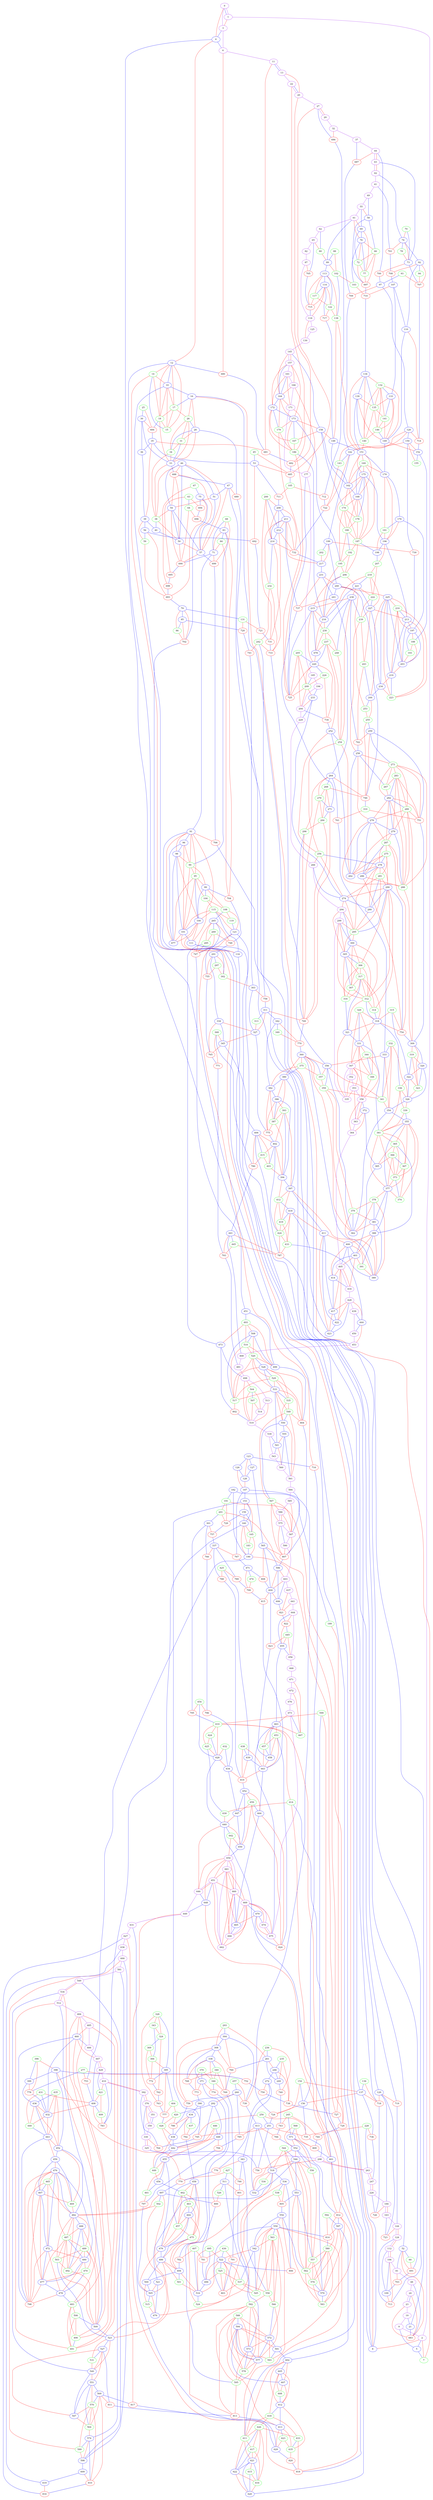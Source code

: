 digraph{
subgraph cluster_0 {
color = white
X98Y296I0 [label="0", pos="98,296!", color="purple"]
X98Y298I0 [label="1", pos="98,298!", color="purple"]
X99Y317I0 [label="2", pos="99,317!", color="purple"]
X100Y290I0 [label="3", pos="100,290!", color="purple"]
X102Y290I0 [label="4", pos="102,290!", color="blue"]
X102Y327I0 [label="5", pos="102,327!", color="blue"]
X103Y277I0 [label="6", pos="103,277!", color="purple"]
X104Y324I0 [label="7", pos="104,324!", color="green"]
X107Y308I0 [label="8", pos="107,308!", color="blue"]
X107Y345I0 [label="9", pos="107,345!", color="purple"]
X108Y311I0 [label="10", pos="108,311!", color="blue"]
X109Y250I0 [label="11", pos="109,250!", color="purple"]
X110Y308I0 [label="12", pos="110,308!", color="blue"]
X113Y237I0 [label="13", pos="113,237!", color="purple"]
X113Y308I0 [label="14", pos="113,308!", color="green"]
X113Y310I0 [label="15", pos="113,310!", color="green"]
X114Y324I0 [label="16", pos="114,324!", color="blue"]
X117Y317I0 [label="17", pos="117,317!", color="green"]
X118Y310I0 [label="18", pos="118,310!", color="green"]
X118Y349I0 [label="19", pos="118,349!", color="purple"]
X119Y229I0 [label="20", pos="119,229!", color="purple"]
X119Y347I0 [label="21", pos="119,347!", color="blue"]
X120Y231I0 [label="22", pos="120,231!", color="purple"]
X122Y370I0 [label="23", pos="122,370!", color="purple"]
X122Y371I0 [label="24", pos="122,371!", color="purple"]
X124Y296I0 [label="25", pos="124,296!", color="green"]
X124Y323I0 [label="26", pos="124,323!", color="green"]
X125Y215I0 [label="27", pos="125,215!", color="purple"]
X125Y329I0 [label="28", pos="125,329!", color="blue"]
X126Y201I0 [label="29", pos="126,201!", color="purple"]
X127Y296I0 [label="30", pos="127,296!", color="blue"]
X127Y324I0 [label="31", pos="127,324!", color="green"]
X128Y194I0 [label="32", pos="128,194!", color="purple"]
X128Y320I0 [label="33", pos="128,320!", color="blue"]
X128Y328I0 [label="34", pos="128,328!", color="green"]
X130Y255I0 [label="35", pos="130,255!", color="blue"]
X133Y265I0 [label="36", pos="133,265!", color="blue"]
X136Y182I0 [label="37", pos="136,182!", color="purple"]
X136Y324I0 [label="38", pos="136,324!", color="green"]
X138Y261I0 [label="39", pos="138,261!", color="blue"]
X138Y311I0 [label="40", pos="138,311!", color="blue"]
X140Y129I0 [label="41", pos="140,129!", color="purple"]
X140Y141I0 [label="42", pos="140,141!", color="purple"]
X140Y154I0 [label="43", pos="140,154!", color="purple"]
X140Y167I0 [label="44", pos="140,167!", color="purple"]
X140Y222I0 [label="45", pos="140,222!", color="green"]
X140Y332I0 [label="46", pos="140,332!", color="blue"]
X140Y344I0 [label="47", pos="140,344!", color="blue"]
X140Y394I0 [label="48", pos="140,394!", color="purple"]
X141Y116I0 [label="49", pos="141,116!", color="purple"]
X141Y329I0 [label="50", pos="141,329!", color="blue"]
X141Y337I0 [label="51", pos="141,337!", color="blue"]
X141Y372I0 [label="52", pos="141,372!", color="blue"]
X142Y225I0 [label="53", pos="142,225!", color="blue"]
X142Y331I0 [label="54", pos="142,331!", color="blue"]
X143Y105I0 [label="55", pos="143,105!", color="purple"]
X143Y253I0 [label="56", pos="143,253!", color="blue"]
X143Y335I0 [label="57", pos="143,335!", color="blue"]
X144Y114I0 [label="58", pos="144,114!", color="blue"]
X144Y255I0 [label="59", pos="144,255!", color="green"]
X144Y372I0 [label="60", pos="144,372!", color="green"]
X153Y93I0 [label="61", pos="153,93!", color="purple"]
X154Y85I0 [label="62", pos="154,85!", color="purple"]
X154Y313I0 [label="63", pos="154,313!", color="green"]
X154Y322I0 [label="64", pos="154,322!", color="green"]
X155Y77I0 [label="65", pos="155,77!", color="purple"]
X156Y110I0 [label="66", pos="156,110!", color="green"]
X156Y269I0 [label="67", pos="156,269!", color="green"]
X156Y352I0 [label="68", pos="156,352!", color="green"]
X157Y102I0 [label="69", pos="157,102!", color="blue"]
X157Y144I0 [label="70", pos="157,144!", color="green"]
X157Y347I0 [label="71", pos="157,347!", color="blue"]
X158Y104I0 [label="72", pos="158,104!", color="green"]
X158Y145I0 [label="73", pos="158,145!", color="blue"]
X159Y133I0 [label="74", pos="159,133!", color="blue"]
X159Y263I0 [label="75", pos="159,263!", color="blue"]
X160Y101I0 [label="76", pos="160,101!", color="blue"]
X160Y104I0 [label="77", pos="160,104!", color="green"]
X160Y135I0 [label="78", pos="160,135!", color="green"]
X161Y234I0 [label="79", pos="161,234!", color="blue"]
X162Y84I0 [label="80", pos="162,84!", color="green"]
X162Y405I0 [label="81", pos="162,405!", color="purple"]
X163Y69I0 [label="82", pos="163,69!", color="purple"]
X164Y341I0 [label="83", pos="164,341!", color="blue"]
X166Y342I0 [label="84", pos="166,342!", color="green"]
X167Y231I0 [label="85", pos="167,231!", color="blue"]
X168Y233I0 [label="86", pos="168,233!", color="green"]
X171Y67I0 [label="87", pos="171,67!", color="purple"]
X172Y86I0 [label="88", pos="172,86!", color="green"]
X172Y88I0 [label="89", pos="172,88!", color="blue"]
X172Y358I0 [label="90", pos="172,358!", color="green"]
X172Y367I0 [label="91", pos="172,367!", color="blue"]
X173Y127I0 [label="92", pos="173,127!", color="blue"]
X173Y146I0 [label="93", pos="173,146!", color="green"]
X174Y129I0 [label="94", pos="174,129!", color="green"]
X174Y355I0 [label="95", pos="174,355!", color="green"]
X174Y365I0 [label="96", pos="174,365!", color="blue"]
X175Y147I0 [label="97", pos="175,147!", color="blue"]
X175Y364I0 [label="98", pos="175,364!", color="blue"]
X177Y348I0 [label="99", pos="177,348!", color="blue"]
X177Y361I0 [label="100", pos="177,361!", color="blue"]
X177Y362I0 [label="101", pos="177,362!", color="blue"]
X180Y94I0 [label="102", pos="180,94!", color="green"]
X180Y100I0 [label="103", pos="180,100!", color="green"]
X180Y348I0 [label="104", pos="180,348!", color="green"]
X182Y174I0 [label="105", pos="182,174!", color="green"]
X182Y416I0 [label="106", pos="182,416!", color="purple"]
X183Y116I0 [label="107", pos="183,116!", color="blue"]
X184Y346I0 [label="108", pos="184,346!", color="green"]
X184Y416I0 [label="109", pos="184,416!", color="blue"]
X185Y119I0 [label="110", pos="185,119!", color="blue"]
X185Y369I0 [label="111", pos="185,369!", color="blue"]
X185Y418I0 [label="112", pos="185,418!", color="purple"]
X186Y84I0 [label="113", pos="186,84!", color="blue"]
X187Y82I0 [label="114", pos="187,82!", color="blue"]
X187Y355I0 [label="115", pos="187,355!", color="green"]
X187Y363I0 [label="116", pos="187,363!", color="blue"]
X190Y82I0 [label="117", pos="190,82!", color="green"]
X192Y72I0 [label="118", pos="192,72!", color="purple"]
X192Y353I0 [label="119", pos="192,353!", color="green"]
X193Y139I0 [label="120", pos="193,139!", color="blue"]
X193Y351I0 [label="121", pos="193,351!", color="blue"]
X194Y87I0 [label="122", pos="194,87!", color="green"]
X194Y301I0 [label="123", pos="194,301!", color="blue"]
X195Y418I0 [label="124", pos="195,418!", color="purple"]
X197Y67I0 [label="125", pos="197,67!", color="purple"]
X197Y298I0 [label="126", pos="197,298!", color="blue"]
X198Y275I0 [label="127", pos="198,275!", color="blue"]
X198Y292I0 [label="128", pos="198,292!", color="blue"]
X198Y389I0 [label="129", pos="198,389!", color="blue"]
X200Y68I0 [label="130", pos="200,68!", color="purple"]
X200Y192I0 [label="131", pos="200,192!", color="green"]
X201Y108I0 [label="132", pos="201,108!", color="green"]
X201Y109I0 [label="133", pos="201,109!", color="blue"]
X202Y102I0 [label="134", pos="202,102!", color="blue"]
X202Y104I0 [label="135", pos="202,104!", color="green"]
X202Y373I0 [label="136", pos="202,373!", color="green"]
X203Y371I0 [label="137", pos="203,371!", color="blue"]
X204Y92I0 [label="138", pos="204,92!", color="green"]
X204Y102I0 [label="139", pos="204,102!", color="blue"]
X204Y104I0 [label="140", pos="204,104!", color="green"]
X204Y109I0 [label="141", pos="204,109!", color="green"]
X204Y145I0 [label="142", pos="204,145!", color="blue"]
X205Y146I0 [label="143", pos="205,146!", color="green"]
X205Y418I0 [label="144", pos="205,418!", color="purple"]
X206Y67I0 [label="145", pos="206,67!", color="purple"]
X206Y110I0 [label="146", pos="206,110!", color="green"]
X206Y305I0 [label="147", pos="206,305!", color="blue"]
X209Y87I0 [label="148", pos="209,87!", color="blue"]
X210Y111I0 [label="149", pos="210,111!", color="blue"]
X212Y132I0 [label="150", pos="212,132!", color="blue"]
X213Y98I0 [label="151", pos="213,98!", color="blue"]
X213Y121I0 [label="152", pos="213,121!", color="blue"]
X213Y311I0 [label="153", pos="213,311!", color="blue"]
X213Y371I0 [label="154", pos="213,371!", color="green"]
X214Y124I0 [label="155", pos="214,124!", color="green"]
X214Y369I0 [label="156", pos="214,369!", color="blue"]
X215Y64I0 [label="157", pos="215,64!", color="purple"]
X215Y78I0 [label="158", pos="215,78!", color="blue"]
X216Y305I0 [label="159", pos="216,305!", color="blue"]
X216Y308I0 [label="160", pos="216,308!", color="blue"]
X217Y61I0 [label="161", pos="217,61!", color="purple"]
X217Y86I0 [label="162", pos="217,86!", color="blue"]
X217Y421I0 [label="163", pos="217,421!", color="purple"]
X218Y64I0 [label="164", pos="218,64!", color="blue"]
X218Y304I0 [label="165", pos="218,304!", color="green"]
X220Y58I0 [label="166", pos="220,58!", color="purple"]
X220Y73I0 [label="167", pos="220,73!", color="green"]
X220Y90I0 [label="168", pos="220,90!", color="blue"]
X220Y94I0 [label="169", pos="220,94!", color="green"]
X221Y104I0 [label="170", pos="221,104!", color="blue"]
X222Y60I0 [label="171", pos="222,60!", color="purple"]
X222Y68I0 [label="172", pos="222,68!", color="blue"]
X222Y70I0 [label="173", pos="222,70!", color="blue"]
X222Y82I0 [label="174", pos="222,82!", color="green"]
X223Y91I0 [label="175", pos="223,91!", color="blue"]
X223Y105I0 [label="176", pos="223,105!", color="blue"]
X224Y51I0 [label="177", pos="224,51!", color="purple"]
X224Y88I0 [label="178", pos="224,88!", color="green"]
X225Y67I0 [label="179", pos="225,67!", color="green"]
X226Y84I0 [label="180", pos="226,84!", color="green"]
X226Y104I0 [label="181", pos="226,104!", color="green"]
X226Y295I0 [label="182", pos="226,295!", color="blue"]
X226Y313I0 [label="183", pos="226,313!", color="green"]
X227Y421I0 [label="184", pos="227,421!", color="purple"]
X228Y46I0 [label="185", pos="228,46!", color="purple"]
X228Y68I0 [label="186", pos="228,68!", color="green"]
X228Y87I0 [label="187", pos="228,87!", color="green"]
X228Y118I0 [label="188", pos="228,118!", color="green"]
X228Y296I0 [label="189", pos="228,296!", color="green"]
X228Y311I0 [label="190", pos="228,311!", color="blue"]
X229Y267I0 [label="191", pos="229,267!", color="green"]
X230Y84I0 [label="192", pos="230,84!", color="green"]
X230Y114I0 [label="193", pos="230,114!", color="green"]
X232Y41I0 [label="194", pos="232,41!", color="purple"]
X232Y78I0 [label="195", pos="232,78!", color="green"]
X233Y99I0 [label="196", pos="233,99!", color="blue"]
X233Y113I0 [label="197", pos="233,113!", color="blue"]
X234Y97I0 [label="198", pos="234,97!", color="blue"]
X234Y131I0 [label="199", pos="234,131!", color="blue"]
X234Y159I0 [label="200", pos="234,159!", color="green"]
X234Y264I0 [label="201", pos="234,264!", color="green"]
X235Y134I0 [label="202", pos="235,134!", color="green"]
X237Y117I0 [label="203", pos="237,117!", color="blue"]
X238Y46I0 [label="204", pos="238,46!", color="purple"]
X238Y56I0 [label="205", pos="238,56!", color="green"]
X238Y80I0 [label="206", pos="238,80!", color="green"]
X238Y96I0 [label="207", pos="238,96!", color="green"]
X239Y151I0 [label="208", pos="239,151!", color="blue"]
X240Y52I0 [label="209", pos="240,52!", color="green"]
X240Y109I0 [label="210", pos="240,109!", color="green"]
X240Y150I0 [label="211", pos="240,150!", color="blue"]
X240Y152I0 [label="212", pos="240,152!", color="blue"]
X241Y107I0 [label="213", pos="241,107!", color="blue"]
X241Y151I0 [label="214", pos="241,151!", color="blue"]
X242Y69I0 [label="215", pos="242,69!", color="blue"]
X242Y82I0 [label="216", pos="242,82!", color="blue"]
X242Y138I0 [label="217", pos="242,138!", color="blue"]
X243Y89I0 [label="218", pos="243,89!", color="green"]
X243Y108I0 [label="219", pos="243,108!", color="blue"]
X244Y58I0 [label="220", pos="244,58!", color="blue"]
X245Y87I0 [label="221", pos="245,87!", color="blue"]
X246Y94I0 [label="222", pos="246,94!", color="green"]
X246Y108I0 [label="223", pos="246,108!", color="green"]
X247Y56I0 [label="224", pos="247,56!", color="green"]
X247Y112I0 [label="225", pos="247,112!", color="blue"]
X247Y432I0 [label="226", pos="247,432!", color="purple"]
X248Y97I0 [label="227", pos="248,97!", color="blue"]
X248Y410I0 [label="228", pos="248,410!", color="green"]
X250Y36I0 [label="229", pos="250,36!", color="purple"]
X250Y76I0 [label="230", pos="250,76!", color="green"]
X250Y134I0 [label="231", pos="250,134!", color="blue"]
X250Y150I0 [label="232", pos="250,150!", color="green"]
X252Y42I0 [label="233", pos="252,42!", color="blue"]
X252Y104I0 [label="234", pos="252,104!", color="blue"]
X252Y324I0 [label="235", pos="252,324!", color="green"]
X254Y276I0 [label="236", pos="254,276!", color="green"]
X255Y70I0 [label="237", pos="255,70!", color="green"]
X255Y79I0 [label="238", pos="255,79!", color="blue"]
X255Y92I0 [label="239", pos="255,92!", color="green"]
X255Y124I0 [label="240", pos="255,124!", color="blue"]
X255Y130I0 [label="241", pos="255,130!", color="blue"]
X255Y158I0 [label="242", pos="255,158!", color="green"]
X256Y95I0 [label="243", pos="256,95!", color="green"]
X256Y106I0 [label="244", pos="256,106!", color="blue"]
X256Y256I0 [label="245", pos="256,256!", color="green"]
X256Y327I0 [label="246", pos="256,327!", color="blue"]
X257Y432I0 [label="247", pos="257,432!", color="purple"]
X258Y77I0 [label="248", pos="258,77!", color="green"]
X258Y324I0 [label="249", pos="258,324!", color="blue"]
X258Y396I0 [label="250", pos="258,396!", color="green"]
X258Y399I0 [label="251", pos="258,399!", color="blue"]
X260Y65I0 [label="252", pos="260,65!", color="blue"]
X260Y115I0 [label="253", pos="260,115!", color="green"]
X262Y70I0 [label="254", pos="262,70!", color="green"]
X264Y110I0 [label="255", pos="264,110!", color="green"]
X265Y58I0 [label="256", pos="265,58!", color="green"]
X266Y278I0 [label="257", pos="266,278!", color="green"]
X269Y85I0 [label="258", pos="269,85!", color="blue"]
X269Y103I0 [label="259", pos="269,103!", color="blue"]
X269Y278I0 [label="260", pos="269,278!", color="blue"]
X269Y329I0 [label="261", pos="269,329!", color="blue"]
X270Y76I0 [label="262", pos="270,76!", color="blue"]
X270Y432I0 [label="263", pos="270,432!", color="purple"]
X271Y123I0 [label="264", pos="271,123!", color="blue"]
X271Y185I0 [label="265", pos="271,185!", color="blue"]
X272Y48I0 [label="266", pos="272,48!", color="purple"]
X272Y86I0 [label="267", pos="272,86!", color="green"]
X272Y126I0 [label="268", pos="272,126!", color="green"]
X272Y187I0 [label="269", pos="272,187!", color="green"]
X273Y130I0 [label="270", pos="273,130!", color="green"]
X273Y131I0 [label="271", pos="273,131!", color="blue"]
X273Y346I0 [label="272", pos="273,346!", color="blue"]
X274Y88I0 [label="273", pos="274,88!", color="green"]
X275Y56I0 [label="274", pos="275,56!", color="blue"]
X276Y71I0 [label="275", pos="276,71!", color="green"]
X276Y81I0 [label="276", pos="276,81!", color="blue"]
X276Y370I0 [label="277", pos="276,370!", color="green"]
X277Y69I0 [label="278", pos="277,69!", color="blue"]
X277Y82I0 [label="279", pos="277,82!", color="blue"]
X278Y62I0 [label="280", pos="278,62!", color="blue"]
X278Y64I0 [label="281", pos="278,64!", color="green"]
X278Y85I0 [label="282", pos="278,85!", color="blue"]
X278Y88I0 [label="283", pos="278,88!", color="green"]
X278Y126I0 [label="284", pos="278,126!", color="green"]
X278Y186I0 [label="285", pos="278,186!", color="green"]
X279Y75I0 [label="286", pos="279,75!", color="blue"]
X280Y77I0 [label="287", pos="280,77!", color="green"]
X280Y82I0 [label="288", pos="280,82!", color="green"]
X280Y87I0 [label="289", pos="280,87!", color="green"]
X281Y62I0 [label="290", pos="281,62!", color="blue"]
X281Y169I0 [label="291", pos="281,169!", color="blue"]
X281Y289I0 [label="292", pos="281,289!", color="blue"]
X281Y329I0 [label="293", pos="281,329!", color="green"]
X282Y51I0 [label="294", pos="282,51!", color="purple"]
X282Y58I0 [label="295", pos="282,58!", color="green"]
X282Y127I0 [label="296", pos="282,127!", color="green"]
X282Y171I0 [label="297", pos="282,171!", color="green"]
X282Y432I0 [label="298", pos="282,432!", color="purple"]
X285Y51I0 [label="299", pos="285,51!", color="purple"]
X285Y52I0 [label="300", pos="285,52!", color="blue"]
X285Y223I0 [label="301", pos="285,223!", color="blue"]
X286Y162I0 [label="302", pos="286,162!", color="green"]
X287Y153I0 [label="303", pos="287,153!", color="blue"]
X287Y328I0 [label="304", pos="287,328!", color="blue"]
X288Y54I0 [label="305", pos="288,54!", color="blue"]
X288Y55I0 [label="306", pos="288,55!", color="green"]
X289Y54I0 [label="307", pos="289,54!", color="green"]
X289Y330I0 [label="308", pos="289,330!", color="blue"]
X290Y88I0 [label="309", pos="290,88!", color="blue"]
X290Y102I0 [label="310", pos="290,102!", color="green"]
X291Y141I0 [label="311", pos="291,141!", color="blue"]
X292Y57I0 [label="312", pos="292,57!", color="green"]
X292Y144I0 [label="313", pos="292,144!", color="green"]
X293Y62I0 [label="314", pos="293,62!", color="green"]
X293Y72I0 [label="315", pos="293,72!", color="green"]
X294Y54I0 [label="316", pos="294,54!", color="green"]
X294Y56I0 [label="317", pos="294,56!", color="green"]
X294Y62I0 [label="318", pos="294,62!", color="blue"]
X294Y82I0 [label="319", pos="294,82!", color="green"]
X295Y89I0 [label="320", pos="295,89!", color="blue"]
X297Y55I0 [label="321", pos="297,55!", color="blue"]
X298Y83I0 [label="322", pos="298,83!", color="blue"]
X298Y88I0 [label="323", pos="298,88!", color="green"]
X300Y296I0 [label="324", pos="300,296!", color="green"]
X302Y437I0 [label="325", pos="302,437!", color="purple"]
X303Y89I0 [label="326", pos="303,89!", color="blue"]
X303Y147I0 [label="327", pos="303,147!", color="blue"]
X303Y289I0 [label="328", pos="303,289!", color="green"]
X304Y67I0 [label="329", pos="304,67!", color="green"]
X304Y429I0 [label="330", pos="304,429!", color="purple"]
X305Y65I0 [label="331", pos="305,65!", color="blue"]
X306Y98I0 [label="332", pos="306,98!", color="green"]
X306Y101I0 [label="333", pos="306,101!", color="blue"]
X306Y156I0 [label="334", pos="306,156!", color="blue"]
X307Y51I0 [label="335", pos="307,51!", color="purple"]
X308Y80I0 [label="336", pos="308,80!", color="green"]
X308Y206I0 [label="337", pos="308,206!", color="blue"]
X308Y341I0 [label="338", pos="308,341!", color="blue"]
X309Y85I0 [label="339", pos="309,85!", color="green"]
X309Y342I0 [label="340", pos="309,342!", color="green"]
X310Y100I0 [label="341", pos="310,100!", color="green"]
X310Y130I0 [label="342", pos="310,130!", color="blue"]
X310Y294I0 [label="343", pos="310,294!", color="green"]
X311Y62I0 [label="344", pos="311,62!", color="green"]
X311Y154I0 [label="345", pos="311,154!", color="blue"]
X311Y346I0 [label="346", pos="311,346!", color="green"]
X312Y59I0 [label="347", pos="312,59!", color="purple"]
X312Y64I0 [label="348", pos="312,64!", color="green"]
X312Y124I0 [label="349", pos="312,124!", color="green"]
X312Y445I0 [label="350", pos="312,445!", color="purple"]
X313Y446I0 [label="351", pos="313,446!", color="purple"]
X314Y51I0 [label="352", pos="314,51!", color="purple"]
X314Y52I0 [label="353", pos="314,52!", color="purple"]
X315Y95I0 [label="354", pos="315,95!", color="blue"]
X316Y89I0 [label="355", pos="316,89!", color="blue"]
X317Y105I0 [label="356", pos="317,105!", color="blue"]
X317Y111I0 [label="357", pos="317,111!", color="green"]
X318Y64I0 [label="358", pos="318,64!", color="purple"]
X318Y108I0 [label="359", pos="318,108!", color="green"]
X318Y113I0 [label="360", pos="318,113!", color="blue"]
X319Y84I0 [label="361", pos="319,84!", color="green"]
X321Y101I0 [label="362", pos="321,101!", color="blue"]
X322Y60I0 [label="363", pos="322,60!", color="purple"]
X322Y61I0 [label="364", pos="322,61!", color="purple"]
X322Y80I0 [label="365", pos="322,80!", color="green"]
X322Y82I0 [label="366", pos="322,82!", color="green"]
X322Y84I0 [label="367", pos="322,84!", color="green"]
X322Y155I0 [label="368", pos="322,155!", color="green"]
X322Y304I0 [label="369", pos="322,304!", color="green"]
X322Y341I0 [label="370", pos="322,341!", color="green"]
X322Y342I0 [label="371", pos="322,342!", color="blue"]
X323Y68I0 [label="372", pos="323,68!", color="blue"]
X324Y84I0 [label="373", pos="324,84!", color="green"]
X324Y85I0 [label="374", pos="324,85!", color="green"]
X325Y120I0 [label="375", pos="325,120!", color="green"]
X325Y446I0 [label="376", pos="325,446!", color="purple"]
X326Y93I0 [label="377", pos="326,93!", color="blue"]
X326Y97I0 [label="378", pos="326,97!", color="green"]
X326Y100I0 [label="379", pos="326,100!", color="green"]
X326Y120I0 [label="380", pos="326,120!", color="blue"]
X327Y95I0 [label="381", pos="327,95!", color="blue"]
X327Y124I0 [label="382", pos="327,124!", color="blue"]
X327Y371I0 [label="383", pos="327,371!", color="blue"]
X330Y302I0 [label="384", pos="330,302!", color="green"]
X331Y73I0 [label="385", pos="331,73!", color="blue"]
X334Y122I0 [label="386", pos="334,122!", color="blue"]
X335Y122I0 [label="387", pos="335,122!", color="green"]
X336Y89I0 [label="388", pos="336,89!", color="blue"]
X336Y100I0 [label="389", pos="336,100!", color="blue"]
X337Y335I0 [label="390", pos="337,335!", color="blue"]
X338Y90I0 [label="391", pos="338,90!", color="green"]
X339Y447I0 [label="392", pos="339,447!", color="purple"]
X340Y117I0 [label="393", pos="340,117!", color="green"]
X340Y118I0 [label="394", pos="340,118!", color="blue"]
X340Y305I0 [label="395", pos="340,305!", color="blue"]
X340Y404I0 [label="396", pos="340,404!", color="green"]
X343Y108I0 [label="397", pos="343,108!", color="blue"]
X343Y399I0 [label="398", pos="343,399!", color="blue"]
X343Y404I0 [label="399", pos="343,404!", color="blue"]
X345Y93I0 [label="400", pos="345,93!", color="blue"]
X346Y88I0 [label="401", pos="346,88!", color="blue"]
X346Y124I0 [label="402", pos="346,124!", color="blue"]
X346Y125I0 [label="403", pos="346,125!", color="green"]
X346Y306I0 [label="404", pos="346,306!", color="green"]
X348Y92I0 [label="405", pos="348,92!", color="purple"]
X348Y131I0 [label="406", pos="348,131!", color="blue"]
X348Y350I0 [label="407", pos="348,350!", color="green"]
X348Y431I0 [label="408", pos="348,431!", color="blue"]
X349Y434I0 [label="409", pos="349,434!", color="green"]
X349Y447I0 [label="410", pos="349,447!", color="purple"]
X350Y102I0 [label="411", pos="350,102!", color="blue"]
X350Y115I0 [label="412", pos="350,115!", color="green"]
X351Y254I0 [label="413", pos="351,254!", color="blue"]
X352Y89I0 [label="414", pos="352,89!", color="blue"]
X352Y128I0 [label="415", pos="352,128!", color="green"]
X353Y88I0 [label="416", pos="353,88!", color="purple"]
X353Y99I0 [label="417", pos="353,99!", color="blue"]
X353Y111I0 [label="418", pos="353,111!", color="blue"]
X354Y113I0 [label="419", pos="354,113!", color="green"]
X354Y312I0 [label="420", pos="354,312!", color="green"]
X354Y440I0 [label="421", pos="354,440!", color="green"]
X355Y101I0 [label="422", pos="355,101!", color="blue"]
X356Y102I0 [label="423", pos="356,102!", color="blue"]
X356Y118I0 [label="424", pos="356,118!", color="green"]
X356Y200I0 [label="425", pos="356,200!", color="green"]
X356Y306I0 [label="426", pos="356,306!", color="green"]
X356Y390I0 [label="427", pos="356,390!", color="green"]
X357Y102I0 [label="428", pos="357,102!", color="purple"]
X359Y447I0 [label="429", pos="359,447!", color="purple"]
X360Y362I0 [label="430", pos="360,362!", color="green"]
X360Y431I0 [label="431", pos="360,431!", color="green"]
X361Y429I0 [label="432", pos="361,429!", color="blue"]
X362Y118I0 [label="433", pos="362,118!", color="green"]
X362Y326I0 [label="434", pos="362,326!", color="blue"]
X362Y414I0 [label="435", pos="362,414!", color="green"]
X362Y417I0 [label="436", pos="362,417!", color="blue"]
X364Y329I0 [label="437", pos="364,329!", color="green"]
X365Y314I0 [label="438", pos="365,314!", color="blue"]
X366Y101I0 [label="439", pos="366,101!", color="purple"]
X366Y423I0 [label="440", pos="366,423!", color="green"]
X367Y131I0 [label="441", pos="367,131!", color="blue"]
X367Y305I0 [label="442", pos="367,305!", color="blue"]
X367Y421I0 [label="443", pos="367,421!", color="blue"]
X368Y108I0 [label="444", pos="368,108!", color="blue"]
X368Y133I0 [label="445", pos="368,133!", color="green"]
X368Y295I0 [label="446", pos="368,295!", color="green"]
X368Y447I0 [label="447", pos="368,447!", color="purple"]
X370Y292I0 [label="448", pos="370,292!", color="blue"]
X370Y308I0 [label="449", pos="370,308!", color="green"]
X371Y110I0 [label="450", pos="371,110!", color="purple"]
X373Y163I0 [label="451", pos="373,163!", color="blue"]
X375Y413I0 [label="452", pos="375,413!", color="blue"]
X376Y115I0 [label="453", pos="376,115!", color="purple"]
X376Y222I0 [label="454", pos="376,222!", color="green"]
X376Y301I0 [label="455", pos="376,301!", color="blue"]
X378Y308I0 [label="456", pos="378,308!", color="blue"]
X378Y324I0 [label="457", pos="378,324!", color="green"]
X378Y328I0 [label="458", pos="378,328!", color="blue"]
X378Y417I0 [label="459", pos="378,417!", color="blue"]
X379Y448I0 [label="460", pos="379,448!", color="blue"]
X380Y307I0 [label="461", pos="380,307!", color="green"]
X380Y322I0 [label="462", pos="380,322!", color="green"]
X380Y324I0 [label="463", pos="380,324!", color="green"]
X380Y328I0 [label="464", pos="380,328!", color="blue"]
X380Y427I0 [label="465", pos="380,427!", color="green"]
X380Y449I0 [label="466", pos="380,449!", color="purple"]
X381Y425I0 [label="467", pos="381,425!", color="blue"]
X382Y122I0 [label="468", pos="382,122!", color="purple"]
X382Y416I0 [label="469", pos="382,416!", color="green"]
X384Y431I0 [label="470", pos="384,431!", color="green"]
X385Y184I0 [label="471", pos="385,184!", color="blue"]
X385Y426I0 [label="472", pos="385,426!", color="blue"]
X386Y145I0 [label="473", pos="386,145!", color="blue"]
X386Y186I0 [label="474", pos="386,186!", color="green"]
X386Y321I0 [label="475", pos="386,321!", color="green"]
X386Y425I0 [label="476", pos="386,425!", color="blue"]
X386Y427I0 [label="477", pos="386,427!", color="blue"]
X386Y428I0 [label="478", pos="386,428!", color="blue"]
X387Y319I0 [label="479", pos="387,319!", color="blue"]
X387Y426I0 [label="480", pos="387,426!", color="blue"]
X389Y132I0 [label="481", pos="389,132!", color="purple"]
X389Y420I0 [label="482", pos="389,420!", color="blue"]
X389Y440I0 [label="483", pos="389,440!", color="green"]
X389Y447I0 [label="484", pos="389,447!", color="purple"]
X389Y449I0 [label="485", pos="389,449!", color="purple"]
X390Y324I0 [label="486", pos="390,324!", color="blue"]
X390Y426I0 [label="487", pos="390,426!", color="green"]
X392Y422I0 [label="488", pos="392,422!", color="blue"]
X392Y423I0 [label="489", pos="392,423!", color="green"]
X392Y442I0 [label="490", pos="392,442!", color="green"]
X392Y444I0 [label="491", pos="392,444!", color="green"]
X393Y422I0 [label="492", pos="393,422!", color="green"]
X394Y154I0 [label="493", pos="394,154!", color="green"]
X394Y330I0 [label="494", pos="394,330!", color="blue"]
X394Y347I0 [label="495", pos="394,347!", color="green"]
X394Y348I0 [label="496", pos="394,348!", color="blue"]
X394Y404I0 [label="497", pos="394,404!", color="blue"]
X395Y135I0 [label="498", pos="395,135!", color="purple"]
X395Y161I0 [label="499", pos="395,161!", color="blue"]
X396Y322I0 [label="500", pos="396,322!", color="blue"]
X396Y333I0 [label="501", pos="396,333!", color="green"]
X396Y408I0 [label="502", pos="396,408!", color="green"]
X396Y418I0 [label="503", pos="396,418!", color="green"]
X397Y143I0 [label="504", pos="397,143!", color="green"]
X397Y317I0 [label="505", pos="397,317!", color="blue"]
X397Y436I0 [label="506", pos="397,436!", color="green"]
X398Y143I0 [label="507", pos="398,143!", color="green"]
X398Y159I0 [label="508", pos="398,159!", color="blue"]
X398Y436I0 [label="509", pos="398,436!", color="blue"]
X399Y160I0 [label="510", pos="399,160!", color="green"]
X399Y389I0 [label="511", pos="399,389!", color="blue"]
X399Y449I0 [label="512", pos="399,449!", color="purple"]
X400Y137I0 [label="513", pos="400,137!", color="purple"]
X400Y138I0 [label="514", pos="400,138!", color="purple"]
X400Y318I0 [label="515", pos="400,318!", color="green"]
X400Y339I0 [label="516", pos="400,339!", color="blue"]
X403Y152I0 [label="517", pos="403,152!", color="green"]
X403Y303I0 [label="518", pos="403,303!", color="blue"]
X404Y137I0 [label="519", pos="404,137!", color="purple"]
X404Y160I0 [label="520", pos="404,160!", color="green"]
X404Y308I0 [label="521", pos="404,308!", color="blue"]
X404Y350I0 [label="522", pos="404,350!", color="blue"]
X404Y411I0 [label="523", pos="404,411!", color="blue"]
X406Y327I0 [label="524", pos="406,327!", color="green"]
X406Y353I0 [label="525", pos="406,353!", color="green"]
X406Y388I0 [label="526", pos="406,388!", color="green"]
X406Y410I0 [label="527", pos="406,410!", color="blue"]
X408Y160I0 [label="528", pos="408,160!", color="blue"]
X408Y161I0 [label="529", pos="408,161!", color="green"]
X408Y297I0 [label="530", pos="408,297!", color="green"]
X408Y413I0 [label="531", pos="408,413!", color="green"]
X409Y295I0 [label="532", pos="409,295!", color="blue"]
X410Y159I0 [label="533", pos="410,159!", color="blue"]
X410Y445I0 [label="534", pos="410,445!", color="purple"]
X412Y162I0 [label="535", pos="412,162!", color="green"]
X412Y322I0 [label="536", pos="412,322!", color="blue"]
X412Y353I0 [label="537", pos="412,353!", color="green"]
X413Y322I0 [label="538", pos="413,322!", color="green"]
X414Y137I0 [label="539", pos="414,137!", color="purple"]
X414Y418I0 [label="540", pos="414,418!", color="blue"]
X415Y139I0 [label="541", pos="415,139!", color="blue"]
X415Y349I0 [label="542", pos="415,349!", color="blue"]
X416Y137I0 [label="543", pos="416,137!", color="purple"]
X416Y310I0 [label="544", pos="416,310!", color="green"]
X416Y351I0 [label="545", pos="416,351!", color="green"]
X417Y307I0 [label="546", pos="417,307!", color="blue"]
X417Y413I0 [label="547", pos="417,413!", color="blue"]
X418Y161I0 [label="548", pos="418,161!", color="green"]
X418Y450I0 [label="549", pos="418,450!", color="purple"]
X420Y158I0 [label="550", pos="420,158!", color="blue"]
X420Y410I0 [label="551", pos="420,410!", color="blue"]
X421Y295I0 [label="552", pos="421,295!", color="blue"]
X421Y311I0 [label="553", pos="421,311!", color="blue"]
X421Y340I0 [label="554", pos="421,340!", color="blue"]
X422Y150I0 [label="555", pos="422,150!", color="blue"]
X422Y299I0 [label="556", pos="422,299!", color="green"]
X422Y305I0 [label="557", pos="422,305!", color="green"]
X422Y360I0 [label="558", pos="422,360!", color="green"]
X423Y351I0 [label="559", pos="423,351!", color="blue"]
X424Y145I0 [label="560", pos="424,145!", color="purple"]
X424Y153I0 [label="561", pos="424,153!", color="purple"]
X424Y312I0 [label="562", pos="424,312!", color="green"]
X424Y354I0 [label="563", pos="424,354!", color="green"]
X424Y412I0 [label="564", pos="424,412!", color="green"]
X425Y183I0 [label="565", pos="425,183!", color="blue"]
X425Y358I0 [label="566", pos="425,358!", color="green"]
X426Y162I0 [label="567", pos="426,162!", color="green"]
X426Y289I0 [label="568", pos="426,289!", color="green"]
X426Y405I0 [label="569", pos="426,405!", color="blue"]
X426Y410I0 [label="570", pos="426,410!", color="green"]
X427Y287I0 [label="571", pos="427,287!", color="blue"]
X429Y357I0 [label="572", pos="429,357!", color="blue"]
X429Y363I0 [label="573", pos="429,363!", color="blue"]
X429Y420I0 [label="574", pos="429,420!", color="blue"]
X430Y164I0 [label="575", pos="430,164!", color="purple"]
X430Y309I0 [label="576", pos="430,309!", color="green"]
X430Y361I0 [label="577", pos="430,361!", color="blue"]
X430Y365I0 [label="578", pos="430,365!", color="green"]
X431Y307I0 [label="579", pos="431,307!", color="blue"]
X431Y312I0 [label="580", pos="431,312!", color="green"]
X431Y440I0 [label="581", pos="431,440!", color="purple"]
X432Y367I0 [label="582", pos="432,367!", color="green"]
X433Y310I0 [label="583", pos="433,310!", color="green"]
X434Y156I0 [label="584", pos="434,156!", color="purple"]
X434Y158I0 [label="585", pos="434,158!", color="purple"]
X434Y160I0 [label="586", pos="434,160!", color="purple"]
X434Y163I0 [label="587", pos="434,163!", color="purple"]
X434Y364I0 [label="588", pos="434,364!", color="green"]
X434Y418I0 [label="589", pos="434,418!", color="green"]
X435Y170I0 [label="590", pos="435,170!", color="purple"]
X437Y349I0 [label="591", pos="437,349!", color="blue"]
X438Y321I0 [label="592", pos="438,321!", color="green"]
X438Y351I0 [label="593", pos="438,351!", color="green"]
X438Y357I0 [label="594", pos="438,357!", color="blue"]
X438Y370I0 [label="595", pos="438,370!", color="green"]
X439Y186I0 [label="596", pos="439,186!", color="blue"]
X439Y319I0 [label="597", pos="439,319!", color="blue"]
X441Y421I0 [label="598", pos="441,421!", color="blue"]
X442Y302I0 [label="599", pos="442,302!", color="green"]
X442Y423I0 [label="600", pos="442,423!", color="purple"]
X443Y299I0 [label="601", pos="443,299!", color="blue"]
X443Y337I0 [label="602", pos="443,337!", color="blue"]
X444Y191I0 [label="603", pos="444,191!", color="purple"]
X444Y201I0 [label="604", pos="444,201!", color="blue"]
X444Y338I0 [label="605", pos="444,338!", color="blue"]
X445Y189I0 [label="606", pos="445,189!", color="blue"]
X445Y340I0 [label="607", pos="445,340!", color="blue"]
X448Y345I0 [label="608", pos="448,345!", color="green"]
X449Y409I0 [label="609", pos="449,409!", color="blue"]
X450Y298I0 [label="610", pos="450,298!", color="green"]
X450Y326I0 [label="611", pos="450,326!", color="green"]
X450Y343I0 [label="612", pos="450,343!", color="blue"]
X451Y355I0 [label="613", pos="451,355!", color="blue"]
X452Y305I0 [label="614", pos="452,305!", color="green"]
X452Y320I0 [label="615", pos="452,320!", color="green"]
X452Y322I0 [label="616", pos="452,322!", color="green"]
X452Y324I0 [label="617", pos="452,324!", color="green"]
X452Y334I0 [label="618", pos="452,334!", color="green"]
X452Y404I0 [label="619", pos="452,404!", color="blue"]
X454Y320I0 [label="620", pos="454,320!", color="blue"]
X454Y322I0 [label="621", pos="454,322!", color="blue"]
X454Y324I0 [label="622", pos="454,324!", color="blue"]
X454Y354I0 [label="623", pos="454,354!", color="green"]
X456Y291I0 [label="624", pos="456,291!", color="green"]
X456Y294I0 [label="625", pos="456,294!", color="green"]
X456Y330I0 [label="626", pos="456,330!", color="green"]
X456Y380I0 [label="627", pos="456,380!", color="purple"]
X457Y289I0 [label="628", pos="457,289!", color="blue"]
X457Y366I0 [label="629", pos="457,366!", color="blue"]
X458Y308I0 [label="630", pos="458,308!", color="green"]
X458Y370I0 [label="631", pos="458,370!", color="purple"]
X459Y279I0 [label="632", pos="459,279!", color="green"]
X459Y335I0 [label="633", pos="459,335!", color="green"]
X460Y277I0 [label="634", pos="460,277!", color="blue"]
X460Y349I0 [label="635", pos="460,349!", color="green"]
X460Y387I0 [label="636", pos="460,387!", color="purple"]
X463Y197I0 [label="637", pos="463,197!", color="purple"]
X464Y261I0 [label="638", pos="464,261!", color="green"]
X465Y259I0 [label="639", pos="465,259!", color="blue"]
X467Y314I0 [label="640", pos="467,314!", color="blue"]
X468Y206I0 [label="641", pos="468,206!", color="purple"]
X470Y314I0 [label="642", pos="470,314!", color="green"]
X471Y264I0 [label="643", pos="471,264!", color="blue"]
X473Y207I0 [label="644", pos="473,207!", color="purple"]
X474Y232I0 [label="645", pos="474,232!", color="green"]
X474Y324I0 [label="646", pos="474,324!", color="purple"]
X475Y303I0 [label="647", pos="475,303!", color="blue"]
X475Y327I0 [label="648", pos="475,327!", color="blue"]
X475Y334I0 [label="649", pos="475,334!", color="purple"]
X476Y306I0 [label="650", pos="476,306!", color="blue"]
X476Y324I0 [label="651", pos="476,324!", color="purple"]
X477Y304I0 [label="652", pos="477,304!", color="blue"]
X478Y260I0 [label="653", pos="478,260!", color="green"]
X478Y320I0 [label="654", pos="478,320!", color="purple"]
X479Y221I0 [label="655", pos="479,221!", color="blue"]
X480Y219I0 [label="656", pos="480,219!", color="purple"]
X480Y257I0 [label="657", pos="480,257!", color="green"]
X481Y255I0 [label="658", pos="481,255!", color="blue"]
X484Y304I0 [label="659", pos="484,304!", color="green"]
X484Y321I0 [label="660", pos="484,321!", color="purple"]
X484Y323I0 [label="661", pos="484,323!", color="purple"]
X484Y324I0 [label="662", pos="484,324!", color="purple"]
X485Y255I0 [label="663", pos="485,255!", color="blue"]
X486Y304I0 [label="664", pos="486,304!", color="blue"]
X486Y319I0 [label="665", pos="486,319!", color="blue"]
X487Y321I0 [label="666", pos="487,321!", color="purple"]
X490Y250I0 [label="667", pos="490,250!", color="green"]
X491Y230I0 [label="668", pos="491,230!", color="purple"]
X492Y317I0 [label="669", pos="492,317!", color="purple"]
X494Y314I0 [label="670", pos="494,314!", color="blue"]
X495Y242I0 [label="671", pos="495,242!", color="purple"]
X496Y244I0 [label="672", pos="496,244!", color="purple"]
X496Y260I0 [label="673", pos="496,260!", color="purple"]
X496Y312I0 [label="674", pos="496,312!", color="purple"]
X499Y309I0 [label="675", pos="499,309!", color="purple"]
X501Y251I0 [label="676", pos="501,251!", color="purple"]
X174Y363I0 [label="677", pos="174,363!", color="blue"]
X244Y67I0 [label="678", pos="244,67!", color="blue"]
X404Y310I0 [label="679", pos="404,310!", color="blue"]
X110Y277I0 [label="680", pos="110,277!", color="red"]
X117Y254I0 [label="681", pos="117,254!", color="red"]
X127Y232I0 [label="682", pos="127,232!", color="red"]
X128Y368I0 [label="683", pos="128,368!", color="red"]
X119Y296I0 [label="684", pos="119,296!", color="red"]
X133Y221I0 [label="685", pos="133,221!", color="red"]
X135Y202I0 [label="686", pos="135,202!", color="red"]
X148Y175I0 [label="687", pos="148,175!", color="red"]
X134Y332I0 [label="688", pos="134,332!", color="red"]
X132Y351I0 [label="689", pos="132,351!", color="red"]
X149Y329I0 [label="690", pos="149,329!", color="red"]
X149Y364I0 [label="691", pos="149,364!", color="red"]
X150Y230I0 [label="692", pos="150,230!", color="red"]
X151Y253I0 [label="693", pos="151,253!", color="red"]
X159Y311I0 [label="694", pos="159,311!", color="red"]
X147Y313I0 [label="695", pos="147,313!", color="red"]
X160Y323I0 [label="696", pos="160,323!", color="red"]
X156Y114I0 [label="697", pos="156,114!", color="red"]
X148Y269I0 [label="698", pos="148,269!", color="red"]
X154Y354I0 [label="699", pos="154,354!", color="red"]
X164Y153I0 [label="700", pos="164,153!", color="red"]
X152Y125I0 [label="701", pos="152,125!", color="red"]
X168Y242I0 [label="702", pos="168,242!", color="red"]
X170Y400I0 [label="703", pos="170,400!", color="red"]
X171Y336I0 [label="704", pos="171,336!", color="red"]
X168Y75I0 [label="705", pos="168,75!", color="red"]
X164Y371I0 [label="706", pos="164,371!", color="red"]
X177Y134I0 [label="707", pos="177,134!", color="red"]
X168Y119I0 [label="708", pos="168,119!", color="red"]
X183Y155I0 [label="709", pos="183,155!", color="red"]
X181Y106I0 [label="710", pos="181,106!", color="red"]
X186Y179I0 [label="711", pos="186,179!", color="red"]
X180Y167I0 [label="712", pos="180,167!", color="red"]
X188Y409I0 [label="713", pos="188,409!", color="red"]
X190Y127I0 [label="714", pos="190,127!", color="red"]
X180Y76I0 [label="715", pos="180,76!", color="red"]
X201Y346I0 [label="716", pos="201,346!", color="red"]
X199Y81I0 [label="717", pos="199,81!", color="red"]
X205Y382I0 [label="718", pos="205,382!", color="red"]
X190Y397I0 [label="719", pos="190,397!", color="red"]
X203Y197I0 [label="720", pos="203,197!", color="red"]
X198Y184I0 [label="721", pos="198,184!", color="red"]
X211Y153I0 [label="722", pos="211,153!", color="red"]
X210Y412I0 [label="723", pos="210,412!", color="red"]
X220Y363I0 [label="724", pos="220,363!", color="red"]
X233Y61I0 [label="725", pos="233,61!", color="red"]
X233Y415I0 [label="726", pos="233,415!", color="red"]
X235Y296I0 [label="727", pos="235,296!", color="red"]
X236Y275I0 [label="728", pos="236,275!", color="red"]
X222Y265I0 [label="729", pos="222,265!", color="red"]
X227Y124I0 [label="730", pos="227,124!", color="red"]
X237Y164I0 [label="731", pos="237,164!", color="red"]
X232Y144I0 [label="732", pos="232,144!", color="red"]
X248Y159I0 [label="733", pos="248,159!", color="red"]
X250Y55I0 [label="734", pos="250,55!", color="red"]
X250Y404I0 [label="735", pos="250,404!", color="red"]
X243Y414I0 [label="736", pos="243,414!", color="red"]
X255Y139I0 [label="737", pos="255,139!", color="red"]
X245Y328I0 [label="738", pos="245,328!", color="red"]
X260Y275I0 [label="739", pos="260,275!", color="red"]
X249Y272I0 [label="740", pos="249,272!", color="red"]
X255Y165I0 [label="741", pos="255,165!", color="red"]
X261Y95I0 [label="742", pos="261,95!", color="red"]
X257Y261I0 [label="743", pos="257,261!", color="red"]
X252Y252I0 [label="744", pos="252,252!", color="red"]
X260Y389I0 [label="745", pos="260,389!", color="red"]
X268Y115I0 [label="746", pos="268,115!", color="red"]
X276Y193I0 [label="747", pos="276,193!", color="red"]
X267Y178I0 [label="748", pos="267,178!", color="red"]
X278Y137I0 [label="749", pos="278,137!", color="red"]
X265Y354I0 [label="750", pos="265,354!", color="red"]
X281Y96I0 [label="751", pos="281,96!", color="red"]
X277Y364I0 [label="752", pos="277,364!", color="red"]
X271Y374I0 [label="753", pos="271,374!", color="red"]
X285Y73I0 [label="754", pos="285,73!", color="red"]
X286Y175I0 [label="755", pos="286,175!", color="red"]
X289Y424I0 [label="756", pos="289,424!", color="red"]
X280Y217I0 [label="757", pos="280,217!", color="red"]
X280Y147I0 [label="758", pos="280,147!", color="red"]
X293Y320I0 [label="759", pos="293,320!", color="red"]
X279Y336I0 [label="760", pos="279,336!", color="red"]
X295Y108I0 [label="761", pos="295,108!", color="red"]
X295Y300I0 [label="762", pos="295,300!", color="red"]
X301Y282I0 [label="763", pos="301,282!", color="red"]
X306Y423I0 [label="764", pos="306,423!", color="red"]
X311Y164I0 [label="765", pos="311,164!", color="red"]
X312Y214I0 [label="766", pos="312,214!", color="red"]
X306Y199I0 [label="767", pos="306,199!", color="red"]
X308Y333I0 [label="768", pos="308,333!", color="red"]
X304Y349I0 [label="769", pos="304,349!", color="red"]
X303Y124I0 [label="770", pos="303,124!", color="red"]
X325Y159I0 [label="771", pos="325,159!", color="red"]
X322Y310I0 [label="772", pos="322,310!", color="red"]
X322Y335I0 [label="773", pos="322,335!", color="red"]
X322Y349I0 [label="774", pos="322,349!", color="red"]
X333Y130I0 [label="775", pos="333,130!", color="red"]
X322Y379I0 [label="776", pos="322,379!", color="red"]
X347Y297I0 [label="777", pos="347,297!", color="red"]
X335Y408I0 [label="778", pos="335,408!", color="red"]
X346Y392I0 [label="779", pos="346,392!", color="red"]
X355Y138I0 [label="780", pos="355,138!", color="red"]
X348Y355I0 [label="781", pos="348,355!", color="red"]
X345Y345I0 [label="782", pos="345,345!", color="red"]
X341Y438I0 [label="783", pos="341,438!", color="red"]
X357Y247I0 [label="784", pos="357,247!", color="red"]
X347Y261I0 [label="785", pos="347,261!", color="red"]
X354Y319I0 [label="786", pos="354,319!", color="red"]
X361Y125I0 [label="787", pos="361,125!", color="red"]
X352Y205I0 [label="788", pos="352,205!", color="red"]
X356Y195I0 [label="789", pos="356,195!", color="red"]
X355Y384I0 [label="790", pos="355,384!", color="red"]
X360Y367I0 [label="791", pos="360,367!", color="red"]
X366Y333I0 [label="792", pos="366,333!", color="red"]
X372Y139I0 [label="793", pos="372,139!", color="red"]
X378Y286I0 [label="794", pos="378,286!", color="red"]
X375Y227I0 [label="795", pos="375,227!", color="red"]
X379Y217I0 [label="796", pos="379,217!", color="red"]
X388Y299I0 [label="797", pos="388,299!", color="red"]
X376Y430I0 [label="798", pos="376,430!", color="red"]
X385Y192I0 [label="799", pos="385,192!", color="red"]
X405Y396I0 [label="800", pos="405,396!", color="red"]
X392Y382I0 [label="801", pos="392,382!", color="red"]
X398Y148I0 [label="802", pos="398,148!", color="red"]
X407Y358I0 [label="803", pos="407,358!", color="red"]
X408Y168I0 [label="804", pos="408,168!", color="red"]
X420Y328I0 [label="805", pos="420,328!", color="red"]
X413Y335I0 [label="806", pos="413,335!", color="red"]
X431Y175I0 [label="807", pos="431,175!", color="red"]
X419Y190I0 [label="808", pos="419,190!", color="red"]
X433Y283I0 [label="809", pos="433,283!", color="red"]
X434Y409I0 [label="810", pos="434,409!", color="red"]
X418Y398I0 [label="811", pos="418,398!", color="red"]
X438Y307I0 [label="812", pos="438,307!", color="red"]
X440Y375I0 [label="813", pos="440,375!", color="red"]
X434Y323I0 [label="814", pos="434,323!", color="red"]
X436Y209I0 [label="815", pos="436,209!", color="red"]
X445Y397I0 [label="816", pos="445,397!", color="red"]
X449Y377I0 [label="817", pos="449,377!", color="red"]
X466Y335I0 [label="818", pos="466,335!", color="red"]
X464Y269I0 [label="819", pos="464,269!", color="red"]
X463Y351I0 [label="820", pos="463,351!", color="red"]
X457Y202I0 [label="821", pos="457,202!", color="red"]
X466Y214I0 [label="822", pos="466,214!", color="red"]
X470Y236I0 [label="823", pos="470,236!", color="red"]
X492Y302I0 [label="824", pos="492,302!", color="red"]
X98Y296I0 -> X98Y298I0[color="blue", dir=none]
X99Y317I0 -> X102Y327I0[color="blue", dir=none]
X100Y290I0 -> X102Y290I0[color="blue", dir=none]
X102Y290I0 -> X103Y277I0[color="blue", dir=none]
X102Y290I0 -> X107Y308I0[color="blue", dir=none]
X102Y327I0 -> X107Y345I0[color="blue", dir=none]
X102Y327I0 -> X104Y324I0[color="blue", dir=none]
X107Y308I0 -> X108Y311I0[color="blue", dir=none]
X107Y308I0 -> X110Y308I0[color="blue", dir=none]
X108Y311I0 -> X114Y324I0[color="blue", dir=none]
X108Y311I0 -> X110Y308I0[color="blue", dir=none]
X109Y250I0 -> X113Y237I0[color="blue", dir=none]
X113Y308I0 -> X113Y310I0[color="blue", dir=none]
X114Y324I0 -> X119Y347I0[color="blue", dir=none]
X114Y324I0 -> X117Y317I0[color="blue", dir=none]
X118Y349I0 -> X119Y347I0[color="blue", dir=none]
X119Y229I0 -> X120Y231I0[color="blue", dir=none]
X122Y370I0 -> X122Y371I0[color="blue", dir=none]
X124Y296I0 -> X127Y296I0[color="blue", dir=none]
X124Y323I0 -> X125Y329I0[color="blue", dir=none]
X125Y329I0 -> X128Y328I0[color="blue", dir=none]
X126Y201I0 -> X128Y194I0[color="purple", dir=none]
X127Y296I0 -> X133Y265I0[color="blue", dir=none]
X127Y296I0 -> X128Y320I0[color="blue", dir=none]
X127Y324I0 -> X128Y320I0[color="blue", dir=none]
X130Y255I0 -> X142Y225I0[color="blue", dir=none]
X130Y255I0 -> X133Y265I0[color="blue", dir=none]
X133Y265I0 -> X138Y261I0[color="blue", dir=none]
X136Y324I0 -> X138Y311I0[color="blue", dir=none]
X138Y261I0 -> X143Y253I0[color="blue", dir=none]
X138Y261I0 -> X138Y311I0[color="blue", dir=none]
X138Y311I0 -> X141Y329I0[color="blue", dir=none]
X140Y141I0 -> X159Y133I0[color="blue", dir=none]
X140Y154I0 -> X158Y145I0[color="blue", dir=none]
X140Y222I0 -> X142Y225I0[color="blue", dir=none]
X140Y332I0 -> X141Y329I0[color="blue", dir=none]
X140Y332I0 -> X141Y337I0[color="blue", dir=none]
X140Y332I0 -> X142Y331I0[color="blue", dir=none]
X140Y344I0 -> X141Y337I0[color="blue", dir=none]
X141Y116I0 -> X144Y114I0[color="blue", dir=none]
X141Y329I0 -> X142Y331I0[color="blue", dir=none]
X141Y337I0 -> X143Y335I0[color="blue", dir=none]
X141Y372I0 -> X162Y405I0[color="blue", dir=none]
X141Y372I0 -> X144Y372I0[color="blue", dir=none]
X142Y331I0 -> X143Y335I0[color="blue", dir=none]
X143Y105I0 -> X157Y102I0[color="blue", dir=none]
X143Y253I0 -> X144Y255I0[color="blue", dir=none]
X144Y114I0 -> X156Y110I0[color="blue", dir=none]
X153Y93I0 -> X172Y88I0[color="blue", dir=none]
X154Y85I0 -> X162Y84I0[color="blue", dir=none]
X154Y313I0 -> X154Y322I0[color="blue", dir=none]
X156Y269I0 -> X159Y263I0[color="blue", dir=none]
X156Y352I0 -> X157Y347I0[color="blue", dir=none]
X157Y102I0 -> X158Y104I0[color="blue", dir=none]
X157Y102I0 -> X160Y101I0[color="blue", dir=none]
X157Y144I0 -> X158Y145I0[color="blue", dir=none]
X157Y347I0 -> X172Y367I0[color="blue", dir=none]
X159Y133I0 -> X173Y127I0[color="blue", dir=none]
X159Y133I0 -> X160Y135I0[color="blue", dir=none]
X160Y101I0 -> X160Y104I0[color="blue", dir=none]
X160Y101I0 -> X180Y100I0[color="blue", dir=none]
X161Y234I0 -> X200Y192I0[color="blue", dir=none]
X161Y234I0 -> X167Y231I0[color="blue", dir=none]
X163Y69I0 -> X171Y67I0[color="purple", dir=none]
X164Y341I0 -> X172Y358I0[color="blue", dir=none]
X164Y341I0 -> X166Y342I0[color="blue", dir=none]
X167Y231I0 -> X168Y233I0[color="blue", dir=none]
X172Y86I0 -> X172Y88I0[color="blue", dir=none]
X172Y88I0 -> X186Y84I0[color="blue", dir=none]
X172Y367I0 -> X174Y365I0[color="blue", dir=none]
X173Y127I0 -> X185Y119I0[color="blue", dir=none]
X173Y127I0 -> X174Y129I0[color="blue", dir=none]
X173Y146I0 -> X175Y147I0[color="blue", dir=none]
X174Y355I0 -> X177Y361I0[color="blue", dir=none]
X174Y365I0 -> X175Y364I0[color="blue", dir=none]
X174Y365I0 -> X174Y363I0[color="blue", dir=none]
X175Y147I0 -> X193Y139I0[color="blue", dir=none]
X175Y364I0 -> X174Y363I0[color="blue", dir=none]
X175Y364I0 -> X177Y362I0[color="blue", dir=none]
X177Y348I0 -> X177Y361I0[color="blue", dir=none]
X177Y348I0 -> X180Y348I0[color="blue", dir=none]
X177Y361I0 -> X177Y362I0[color="blue", dir=none]
X177Y362I0 -> X185Y369I0[color="blue", dir=none]
X180Y94I0 -> X204Y92I0[color="blue", dir=none]
X182Y416I0 -> X184Y416I0[color="blue", dir=none]
X183Y116I0 -> X201Y109I0[color="blue", dir=none]
X183Y116I0 -> X185Y119I0[color="blue", dir=none]
X184Y346I0 -> X271Y185I0[color="blue", dir=none]
X184Y416I0 -> X185Y418I0[color="blue", dir=none]
X185Y119I0 -> X210Y111I0[color="blue", dir=none]
X185Y369I0 -> X198Y389I0[color="blue", dir=none]
X185Y369I0 -> X187Y363I0[color="blue", dir=none]
X186Y84I0 -> X187Y82I0[color="blue", dir=none]
X186Y84I0 -> X194Y87I0[color="blue", dir=none]
X187Y82I0 -> X190Y82I0[color="blue", dir=none]
X187Y355I0 -> X187Y363I0[color="blue", dir=none]
X192Y353I0 -> X193Y351I0[color="blue", dir=none]
X193Y139I0 -> X212Y132I0[color="blue", dir=none]
X193Y351I0 -> X203Y371I0[color="blue", dir=none]
X194Y301I0 -> X198Y275I0[color="blue", dir=none]
X194Y301I0 -> X197Y298I0[color="blue", dir=none]
X197Y67I0 -> X200Y68I0[color="purple", dir=none]
X197Y298I0 -> X198Y292I0[color="blue", dir=none]
X198Y275I0 -> X425Y183I0[color="blue", dir=none]
X198Y275I0 -> X198Y292I0[color="blue", dir=none]
X198Y389I0 -> X227Y421I0[color="blue", dir=none]
X201Y108I0 -> X201Y109I0[color="blue", dir=none]
X201Y109I0 -> X204Y109I0[color="blue", dir=none]
X202Y102I0 -> X202Y104I0[color="blue", dir=none]
X202Y102I0 -> X204Y102I0[color="blue", dir=none]
X202Y373I0 -> X203Y371I0[color="blue", dir=none]
X204Y102I0 -> X204Y104I0[color="blue", dir=none]
X204Y102I0 -> X213Y98I0[color="blue", dir=none]
X204Y145I0 -> X205Y146I0[color="blue", dir=none]
X204Y145I0 -> X234Y131I0[color="blue", dir=none]
X206Y67I0 -> X215Y78I0[color="blue", dir=none]
X206Y110I0 -> X210Y111I0[color="blue", dir=none]
X206Y305I0 -> X213Y311I0[color="blue", dir=none]
X209Y87I0 -> X213Y98I0[color="blue", dir=none]
X209Y87I0 -> X217Y86I0[color="blue", dir=none]
X210Y111I0 -> X221Y104I0[color="blue", dir=none]
X213Y98I0 -> X221Y104I0[color="blue", dir=none]
X213Y121I0 -> X214Y124I0[color="blue", dir=none]
X213Y121I0 -> X228Y118I0[color="blue", dir=none]
X213Y311I0 -> X216Y308I0[color="blue", dir=none]
X213Y371I0 -> X214Y369I0[color="blue", dir=none]
X215Y64I0 -> X218Y64I0[color="blue", dir=none]
X215Y78I0 -> X217Y86I0[color="blue", dir=none]
X215Y78I0 -> X222Y82I0[color="blue", dir=none]
X216Y305I0 -> X216Y308I0[color="blue", dir=none]
X216Y305I0 -> X218Y304I0[color="blue", dir=none]
X217Y61I0 -> X218Y64I0[color="blue", dir=none]
X217Y86I0 -> X220Y90I0[color="blue", dir=none]
X218Y64I0 -> X222Y68I0[color="blue", dir=none]
X220Y58I0 -> X222Y60I0[color="purple", dir=none]
X220Y73I0 -> X222Y70I0[color="blue", dir=none]
X220Y90I0 -> X220Y94I0[color="blue", dir=none]
X220Y90I0 -> X223Y91I0[color="blue", dir=none]
X221Y104I0 -> X223Y105I0[color="blue", dir=none]
X222Y68I0 -> X222Y70I0[color="blue", dir=none]
X222Y68I0 -> X225Y67I0[color="blue", dir=none]
X222Y70I0 -> X232Y78I0[color="blue", dir=none]
X223Y91I0 -> X224Y88I0[color="blue", dir=none]
X223Y91I0 -> X233Y99I0[color="blue", dir=none]
X223Y105I0 -> X226Y104I0[color="blue", dir=none]
X223Y105I0 -> X233Y113I0[color="blue", dir=none]
X226Y84I0 -> X230Y84I0[color="blue", dir=none]
X226Y295I0 -> X229Y267I0[color="blue", dir=none]
X226Y295I0 -> X228Y311I0[color="blue", dir=none]
X226Y295I0 -> X228Y296I0[color="blue", dir=none]
X226Y313I0 -> X228Y311I0[color="blue", dir=none]
X228Y46I0 -> X240Y52I0[color="blue", dir=none]
X228Y68I0 -> X242Y82I0[color="blue", dir=none]
X228Y87I0 -> X234Y97I0[color="blue", dir=none]
X230Y114I0 -> X233Y113I0[color="blue", dir=none]
X232Y41I0 -> X252Y42I0[color="blue", dir=none]
X233Y99I0 -> X234Y97I0[color="blue", dir=none]
X233Y99I0 -> X241Y107I0[color="blue", dir=none]
X233Y113I0 -> X237Y117I0[color="blue", dir=none]
X234Y97I0 -> X238Y96I0[color="blue", dir=none]
X234Y131I0 -> X235Y134I0[color="blue", dir=none]
X234Y131I0 -> X255Y124I0[color="blue", dir=none]
X234Y159I0 -> X240Y152I0[color="blue", dir=none]
X234Y264I0 -> X285Y223I0[color="blue", dir=none]
X237Y117I0 -> X247Y112I0[color="blue", dir=none]
X238Y56I0 -> X244Y58I0[color="blue", dir=none]
X238Y80I0 -> X242Y82I0[color="blue", dir=none]
X239Y151I0 -> X240Y152I0[color="blue", dir=none]
X239Y151I0 -> X240Y150I0[color="blue", dir=none]
X240Y109I0 -> X241Y107I0[color="blue", dir=none]
X240Y150I0 -> X241Y151I0[color="blue", dir=none]
X240Y152I0 -> X241Y151I0[color="blue", dir=none]
X241Y107I0 -> X243Y108I0[color="blue", dir=none]
X241Y151I0 -> X250Y150I0[color="blue", dir=none]
X242Y69I0 -> X244Y67I0[color="blue", dir=none]
X242Y82I0 -> X245Y87I0[color="blue", dir=none]
X242Y138I0 -> X250Y134I0[color="blue", dir=none]
X243Y89I0 -> X245Y87I0[color="blue", dir=none]
X243Y108I0 -> X247Y112I0[color="blue", dir=none]
X243Y108I0 -> X246Y108I0[color="blue", dir=none]
X244Y58I0 -> X247Y56I0[color="blue", dir=none]
X244Y58I0 -> X255Y70I0[color="blue", dir=none]
X245Y87I0 -> X248Y97I0[color="blue", dir=none]
X246Y94I0 -> X248Y97I0[color="blue", dir=none]
X247Y112I0 -> X252Y104I0[color="blue", dir=none]
X248Y97I0 -> X252Y104I0[color="blue", dir=none]
X248Y410I0 -> X270Y432I0[color="blue", dir=none]
X250Y36I0 -> X252Y42I0[color="blue", dir=none]
X250Y76I0 -> X255Y79I0[color="blue", dir=none]
X250Y134I0 -> X255Y130I0[color="blue", dir=none]
X252Y42I0 -> X275Y56I0[color="blue", dir=none]
X252Y104I0 -> X256Y106I0[color="blue", dir=none]
X252Y324I0 -> X256Y327I0[color="blue", dir=none]
X254Y276I0 -> X269Y329I0[color="blue", dir=none]
X255Y79I0 -> X255Y92I0[color="blue", dir=none]
X255Y79I0 -> X258Y77I0[color="blue", dir=none]
X255Y124I0 -> X255Y130I0[color="blue", dir=none]
X255Y130I0 -> X271Y123I0[color="blue", dir=none]
X256Y95I0 -> X256Y106I0[color="blue", dir=none]
X256Y106I0 -> X260Y115I0[color="blue", dir=none]
X256Y256I0 -> X427Y287I0[color="blue", dir=none]
X256Y327I0 -> X258Y324I0[color="blue", dir=none]
X256Y327I0 -> X273Y346I0[color="blue", dir=none]
X258Y324I0 -> X269Y329I0[color="blue", dir=none]
X258Y396I0 -> X258Y399I0[color="blue", dir=none]
X260Y65I0 -> X262Y70I0[color="blue", dir=none]
X260Y65I0 -> X270Y76I0[color="blue", dir=none]
X264Y110I0 -> X269Y103I0[color="blue", dir=none]
X265Y58I0 -> X277Y69I0[color="blue", dir=none]
X266Y278I0 -> X269Y278I0[color="blue", dir=none]
X269Y85I0 -> X270Y76I0[color="blue", dir=none]
X269Y85I0 -> X272Y86I0[color="blue", dir=none]
X269Y103I0 -> X274Y88I0[color="blue", dir=none]
X270Y76I0 -> X276Y81I0[color="blue", dir=none]
X271Y123I0 -> X272Y126I0[color="blue", dir=none]
X271Y185I0 -> X272Y187I0[color="blue", dir=none]
X272Y48I0 -> X275Y56I0[color="blue", dir=none]
X273Y130I0 -> X273Y131I0[color="blue", dir=none]
X273Y131I0 -> X278Y126I0[color="blue", dir=none]
X273Y346I0 -> X327Y371I0[color="blue", dir=none]
X275Y56I0 -> X278Y62I0[color="blue", dir=none]
X276Y71I0 -> X277Y69I0[color="blue", dir=none]
X276Y81I0 -> X277Y82I0[color="blue", dir=none]
X276Y81I0 -> X279Y75I0[color="blue", dir=none]
X277Y69I0 -> X279Y75I0[color="blue", dir=none]
X277Y82I0 -> X278Y85I0[color="blue", dir=none]
X277Y82I0 -> X280Y82I0[color="blue", dir=none]
X278Y62I0 -> X278Y64I0[color="blue", dir=none]
X278Y62I0 -> X281Y62I0[color="blue", dir=none]
X278Y85I0 -> X278Y88I0[color="blue", dir=none]
X278Y85I0 -> X280Y87I0[color="blue", dir=none]
X278Y186I0 -> X386Y145I0[color="blue", dir=none]
X279Y75I0 -> X280Y77I0[color="blue", dir=none]
X281Y62I0 -> X282Y58I0[color="blue", dir=none]
X281Y169I0 -> X306Y156I0[color="blue", dir=none]
X281Y169I0 -> X282Y171I0[color="blue", dir=none]
X281Y289I0 -> X370Y292I0[color="blue", dir=none]
X281Y289I0 -> X354Y312I0[color="blue", dir=none]
X281Y289I0 -> X367Y305I0[color="blue", dir=none]
X281Y329I0 -> X287Y328I0[color="blue", dir=none]
X282Y51I0 -> X285Y52I0[color="blue", dir=none]
X282Y127I0 -> X317Y105I0[color="blue", dir=none]
X285Y51I0 -> X285Y52I0[color="blue", dir=none]
X285Y52I0 -> X288Y54I0[color="blue", dir=none]
X287Y153I0 -> X303Y147I0[color="blue", dir=none]
X287Y328I0 -> X289Y330I0[color="blue", dir=none]
X288Y54I0 -> X289Y54I0[color="blue", dir=none]
X288Y54I0 -> X288Y55I0[color="blue", dir=none]
X289Y330I0 -> X308Y341I0[color="blue", dir=none]
X290Y88I0 -> X295Y89I0[color="blue", dir=none]
X291Y141I0 -> X292Y144I0[color="blue", dir=none]
X291Y141I0 -> X310Y130I0[color="blue", dir=none]
X292Y57I0 -> X294Y62I0[color="blue", dir=none]
X293Y62I0 -> X294Y62I0[color="blue", dir=none]
X293Y72I0 -> X298Y83I0[color="blue", dir=none]
X294Y54I0 -> X297Y55I0[color="blue", dir=none]
X294Y56I0 -> X297Y55I0[color="blue", dir=none]
X294Y62I0 -> X308Y80I0[color="blue", dir=none]
X294Y82I0 -> X298Y83I0[color="blue", dir=none]
X295Y89I0 -> X298Y88I0[color="blue", dir=none]
X295Y89I0 -> X303Y89I0[color="blue", dir=none]
X297Y55I0 -> X305Y65I0[color="blue", dir=none]
X298Y83I0 -> X303Y89I0[color="blue", dir=none]
X300Y296I0 -> X322Y304I0[color="blue", dir=none]
X303Y89I0 -> X315Y95I0[color="blue", dir=none]
X303Y289I0 -> X340Y305I0[color="blue", dir=none]
X304Y67I0 -> X305Y65I0[color="blue", dir=none]
X304Y429I0 -> X325Y446I0[color="blue", dir=none]
X305Y65I0 -> X319Y84I0[color="blue", dir=none]
X306Y98I0 -> X306Y101I0[color="blue", dir=none]
X306Y101I0 -> X310Y100I0[color="blue", dir=none]
X306Y156I0 -> X311Y154I0[color="blue", dir=none]
X307Y51I0 -> X312Y59I0[color="purple", dir=none]
X308Y341I0 -> X309Y342I0[color="blue", dir=none]
X308Y341I0 -> X322Y342I0[color="blue", dir=none]
X309Y85I0 -> X316Y89I0[color="blue", dir=none]
X310Y130I0 -> X312Y124I0[color="blue", dir=none]
X310Y130I0 -> X327Y124I0[color="blue", dir=none]
X310Y294I0 -> X330Y302I0[color="blue", dir=none]
X311Y62I0 -> X312Y64I0[color="blue", dir=none]
X311Y154I0 -> X348Y131I0[color="blue", dir=none]
X312Y445I0 -> X313Y446I0[color="blue", dir=none]
X314Y51I0 -> X314Y52I0[color="purple", dir=none]
X315Y95I0 -> X321Y101I0[color="blue", dir=none]
X315Y95I0 -> X316Y89I0[color="blue", dir=none]
X316Y89I0 -> X326Y93I0[color="blue", dir=none]
X317Y105I0 -> X318Y108I0[color="blue", dir=none]
X317Y105I0 -> X321Y101I0[color="blue", dir=none]
X317Y111I0 -> X318Y113I0[color="blue", dir=none]
X318Y64I0 -> X323Y68I0[color="blue", dir=none]
X318Y113I0 -> X336Y100I0[color="blue", dir=none]
X321Y101I0 -> X326Y100I0[color="blue", dir=none]
X322Y60I0 -> X322Y61I0[color="purple", dir=none]
X322Y80I0 -> X336Y89I0[color="blue", dir=none]
X322Y82I0 -> X322Y84I0[color="blue", dir=none]
X322Y341I0 -> X322Y342I0[color="blue", dir=none]
X323Y68I0 -> X331Y73I0[color="blue", dir=none]
X324Y84I0 -> X324Y85I0[color="blue", dir=none]
X325Y120I0 -> X326Y120I0[color="blue", dir=none]
X326Y93I0 -> X336Y89I0[color="blue", dir=none]
X326Y93I0 -> X327Y95I0[color="blue", dir=none]
X326Y97I0 -> X327Y95I0[color="blue", dir=none]
X326Y120I0 -> X327Y124I0[color="blue", dir=none]
X326Y120I0 -> X343Y108I0[color="blue", dir=none]
X327Y95I0 -> X336Y100I0[color="blue", dir=none]
X327Y124I0 -> X334Y122I0[color="blue", dir=none]
X327Y371I0 -> X422Y360I0[color="blue", dir=none]
X331Y73I0 -> X346Y88I0[color="blue", dir=none]
X334Y122I0 -> X335Y122I0[color="blue", dir=none]
X334Y122I0 -> X340Y118I0[color="blue", dir=none]
X336Y89I0 -> X338Y90I0[color="blue", dir=none]
X336Y100I0 -> X345Y93I0[color="blue", dir=none]
X337Y335I0 -> X362Y326I0[color="blue", dir=none]
X340Y117I0 -> X340Y118I0[color="blue", dir=none]
X340Y118I0 -> X343Y108I0[color="blue", dir=none]
X340Y305I0 -> X346Y306I0[color="blue", dir=none]
X340Y404I0 -> X343Y404I0[color="blue", dir=none]
X343Y108I0 -> X350Y102I0[color="blue", dir=none]
X343Y399I0 -> X343Y404I0[color="blue", dir=none]
X343Y399I0 -> X375Y413I0[color="blue", dir=none]
X343Y404I0 -> X362Y417I0[color="blue", dir=none]
X345Y93I0 -> X346Y88I0[color="blue", dir=none]
X345Y93I0 -> X348Y92I0[color="blue", dir=none]
X346Y88I0 -> X352Y89I0[color="blue", dir=none]
X346Y124I0 -> X346Y125I0[color="blue", dir=none]
X346Y124I0 -> X356Y118I0[color="blue", dir=none]
X348Y131I0 -> X352Y128I0[color="blue", dir=none]
X348Y350I0 -> X400Y339I0[color="blue", dir=none]
X348Y431I0 -> X349Y434I0[color="blue", dir=none]
X348Y431I0 -> X368Y447I0[color="blue", dir=none]
X350Y102I0 -> X353Y99I0[color="blue", dir=none]
X350Y102I0 -> X355Y101I0[color="blue", dir=none]
X350Y115I0 -> X353Y111I0[color="blue", dir=none]
X351Y254I0 -> X403Y303I0[color="blue", dir=none]
X351Y254I0 -> X409Y295I0[color="blue", dir=none]
X352Y89I0 -> X353Y88I0[color="blue", dir=none]
X352Y89I0 -> X353Y99I0[color="blue", dir=none]
X353Y99I0 -> X355Y101I0[color="blue", dir=none]
X353Y111I0 -> X356Y102I0[color="blue", dir=none]
X353Y111I0 -> X354Y113I0[color="blue", dir=none]
X354Y440I0 -> X359Y447I0[color="blue", dir=none]
X355Y101I0 -> X356Y102I0[color="blue", dir=none]
X356Y102I0 -> X357Y102I0[color="blue", dir=none]
X356Y200I0 -> X465Y259I0[color="blue", dir=none]
X356Y390I0 -> X399Y389I0[color="blue", dir=none]
X360Y362I0 -> X404Y350I0[color="blue", dir=none]
X360Y431I0 -> X361Y429I0[color="blue", dir=none]
X361Y429I0 -> X379Y448I0[color="blue", dir=none]
X362Y118I0 -> X368Y108I0[color="blue", dir=none]
X362Y326I0 -> X365Y314I0[color="blue", dir=none]
X362Y326I0 -> X364Y329I0[color="blue", dir=none]
X362Y414I0 -> X362Y417I0[color="blue", dir=none]
X362Y417I0 -> X367Y421I0[color="blue", dir=none]
X365Y314I0 -> X367Y305I0[color="blue", dir=none]
X366Y101I0 -> X368Y108I0[color="blue", dir=none]
X366Y423I0 -> X367Y421I0[color="blue", dir=none]
X367Y131I0 -> X382Y122I0[color="blue", dir=none]
X367Y131I0 -> X368Y133I0[color="blue", dir=none]
X367Y305I0 -> X370Y308I0[color="blue", dir=none]
X368Y108I0 -> X371Y110I0[color="blue", dir=none]
X368Y295I0 -> X370Y292I0[color="blue", dir=none]
X370Y292I0 -> X376Y301I0[color="blue", dir=none]
X373Y163I0 -> X394Y154I0[color="blue", dir=none]
X373Y163I0 -> X395Y161I0[color="blue", dir=none]
X375Y413I0 -> X378Y417I0[color="blue", dir=none]
X375Y413I0 -> X389Y420I0[color="blue", dir=none]
X376Y222I0 -> X457Y289I0[color="blue", dir=none]
X376Y301I0 -> X378Y308I0[color="blue", dir=none]
X376Y301I0 -> X387Y319I0[color="blue", dir=none]
X378Y308I0 -> X380Y322I0[color="blue", dir=none]
X378Y308I0 -> X380Y307I0[color="blue", dir=none]
X378Y324I0 -> X378Y328I0[color="blue", dir=none]
X378Y328I0 -> X380Y328I0[color="blue", dir=none]
X378Y417I0 -> X381Y425I0[color="blue", dir=none]
X378Y417I0 -> X382Y416I0[color="blue", dir=none]
X379Y448I0 -> X380Y449I0[color="blue", dir=none]
X380Y324I0 -> X380Y328I0[color="blue", dir=none]
X380Y328I0 -> X390Y324I0[color="blue", dir=none]
X380Y427I0 -> X381Y425I0[color="blue", dir=none]
X381Y425I0 -> X385Y426I0[color="blue", dir=none]
X384Y431I0 -> X386Y428I0[color="blue", dir=none]
X385Y184I0 -> X386Y186I0[color="blue", dir=none]
X385Y426I0 -> X386Y427I0[color="blue", dir=none]
X385Y426I0 -> X386Y425I0[color="blue", dir=none]
X386Y145I0 -> X395Y135I0[color="blue", dir=none]
X386Y321I0 -> X387Y319I0[color="blue", dir=none]
X386Y425I0 -> X387Y426I0[color="blue", dir=none]
X386Y425I0 -> X389Y420I0[color="blue", dir=none]
X386Y427I0 -> X387Y426I0[color="blue", dir=none]
X386Y427I0 -> X386Y428I0[color="blue", dir=none]
X386Y428I0 -> X389Y440I0[color="blue", dir=none]
X387Y319I0 -> X390Y324I0[color="blue", dir=none]
X387Y426I0 -> X390Y426I0[color="blue", dir=none]
X389Y420I0 -> X392Y422I0[color="blue", dir=none]
X389Y447I0 -> X389Y449I0[color="purple", dir=none]
X390Y324I0 -> X396Y322I0[color="blue", dir=none]
X392Y422I0 -> X393Y422I0[color="blue", dir=none]
X392Y422I0 -> X392Y423I0[color="blue", dir=none]
X392Y442I0 -> X392Y444I0[color="blue", dir=none]
X394Y330I0 -> X396Y322I0[color="blue", dir=none]
X394Y330I0 -> X396Y333I0[color="blue", dir=none]
X394Y347I0 -> X394Y348I0[color="blue", dir=none]
X394Y348I0 -> X400Y339I0[color="blue", dir=none]
X394Y404I0 -> X396Y408I0[color="blue", dir=none]
X395Y161I0 -> X398Y159I0[color="blue", dir=none]
X396Y322I0 -> X397Y317I0[color="blue", dir=none]
X396Y418I0 -> X404Y411I0[color="blue", dir=none]
X397Y143I0 -> X398Y143I0[color="blue", dir=none]
X397Y317I0 -> X400Y318I0[color="blue", dir=none]
X397Y436I0 -> X398Y436I0[color="blue", dir=none]
X398Y159I0 -> X399Y160I0[color="blue", dir=none]
X398Y159I0 -> X403Y152I0[color="blue", dir=none]
X398Y436I0 -> X399Y449I0[color="blue", dir=none]
X398Y436I0 -> X404Y411I0[color="blue", dir=none]
X399Y389I0 -> X432Y367I0[color="blue", dir=none]
X399Y389I0 -> X406Y388I0[color="blue", dir=none]
X400Y137I0 -> X400Y138I0[color="purple", dir=none]
X400Y339I0 -> X406Y327I0[color="blue", dir=none]
X403Y303I0 -> X404Y308I0[color="blue", dir=none]
X403Y303I0 -> X412Y322I0[color="blue", dir=none]
X404Y160I0 -> X408Y160I0[color="blue", dir=none]
X404Y308I0 -> X404Y310I0[color="blue", dir=none]
X404Y350I0 -> X406Y353I0[color="blue", dir=none]
X404Y411I0 -> X406Y410I0[color="blue", dir=none]
X406Y410I0 -> X408Y413I0[color="blue", dir=none]
X408Y160I0 -> X408Y161I0[color="blue", dir=none]
X408Y160I0 -> X410Y159I0[color="blue", dir=none]
X408Y297I0 -> X409Y295I0[color="blue", dir=none]
X409Y295I0 -> X417Y307I0[color="blue", dir=none]
X410Y159I0 -> X415Y139I0[color="blue", dir=none]
X410Y159I0 -> X412Y162I0[color="blue", dir=none]
X410Y445I0 -> X414Y418I0[color="blue", dir=none]
X412Y322I0 -> X413Y322I0[color="blue", dir=none]
X412Y353I0 -> X415Y349I0[color="blue", dir=none]
X414Y137I0 -> X415Y139I0[color="blue", dir=none]
X414Y418I0 -> X417Y413I0[color="blue", dir=none]
X415Y139I0 -> X416Y137I0[color="blue", dir=none]
X415Y349I0 -> X421Y340I0[color="blue", dir=none]
X415Y349I0 -> X416Y351I0[color="blue", dir=none]
X416Y310I0 -> X417Y307I0[color="blue", dir=none]
X417Y307I0 -> X421Y311I0[color="blue", dir=none]
X417Y413I0 -> X420Y410I0[color="blue", dir=none]
X418Y161I0 -> X420Y158I0[color="blue", dir=none]
X418Y450I0 -> X429Y420I0[color="blue", dir=none]
X420Y158I0 -> X422Y150I0[color="blue", dir=none]
X420Y158I0 -> X426Y162I0[color="blue", dir=none]
X420Y410I0 -> X426Y405I0[color="blue", dir=none]
X420Y410I0 -> X424Y412I0[color="blue", dir=none]
X421Y295I0 -> X422Y299I0[color="blue", dir=none]
X421Y295I0 -> X431Y307I0[color="blue", dir=none]
X421Y311I0 -> X422Y305I0[color="blue", dir=none]
X421Y340I0 -> X424Y312I0[color="blue", dir=none]
X422Y150I0 -> X424Y145I0[color="blue", dir=none]
X422Y150I0 -> X424Y153I0[color="blue", dir=none]
X423Y351I0 -> X424Y354I0[color="blue", dir=none]
X425Y183I0 -> X444Y201I0[color="blue", dir=none]
X425Y183I0 -> X439Y186I0[color="blue", dir=none]
X425Y358I0 -> X429Y357I0[color="blue", dir=none]
X426Y289I0 -> X427Y287I0[color="blue", dir=none]
X426Y405I0 -> X426Y410I0[color="blue", dir=none]
X429Y357I0 -> X437Y349I0[color="blue", dir=none]
X429Y357I0 -> X430Y361I0[color="blue", dir=none]
X429Y363I0 -> X430Y361I0[color="blue", dir=none]
X429Y363I0 -> X430Y365I0[color="blue", dir=none]
X429Y420I0 -> X434Y418I0[color="blue", dir=none]
X430Y164I0 -> X435Y170I0[color="blue", dir=none]
X430Y309I0 -> X431Y307I0[color="blue", dir=none]
X430Y361I0 -> X438Y357I0[color="blue", dir=none]
X431Y307I0 -> X433Y310I0[color="blue", dir=none]
X431Y440I0 -> X441Y421I0[color="blue", dir=none]
X434Y156I0 -> X434Y163I0[color="blue", dir=none]
X434Y158I0 -> X434Y160I0[color="purple", dir=none]
X434Y364I0 -> X438Y357I0[color="blue", dir=none]
X437Y349I0 -> X443Y337I0[color="blue", dir=none]
X437Y349I0 -> X438Y351I0[color="blue", dir=none]
X438Y321I0 -> X439Y319I0[color="blue", dir=none]
X438Y357I0 -> X445Y340I0[color="blue", dir=none]
X439Y186I0 -> X445Y189I0[color="blue", dir=none]
X439Y319I0 -> X443Y337I0[color="blue", dir=none]
X441Y421I0 -> X449Y409I0[color="blue", dir=none]
X441Y421I0 -> X442Y423I0[color="blue", dir=none]
X442Y302I0 -> X443Y299I0[color="blue", dir=none]
X443Y299I0 -> X450Y326I0[color="blue", dir=none]
X443Y337I0 -> X444Y338I0[color="blue", dir=none]
X444Y191I0 -> X445Y189I0[color="blue", dir=none]
X444Y338I0 -> X445Y340I0[color="blue", dir=none]
X448Y345I0 -> X450Y343I0[color="blue", dir=none]
X449Y409I0 -> X452Y404I0[color="blue", dir=none]
X450Y343I0 -> X452Y334I0[color="blue", dir=none]
X450Y343I0 -> X451Y355I0[color="blue", dir=none]
X451Y355I0 -> X454Y354I0[color="blue", dir=none]
X452Y305I0 -> X454Y320I0[color="blue", dir=none]
X452Y320I0 -> X454Y320I0[color="blue", dir=none]
X452Y322I0 -> X454Y322I0[color="blue", dir=none]
X452Y324I0 -> X454Y324I0[color="blue", dir=none]
X452Y404I0 -> X460Y387I0[color="blue", dir=none]
X454Y320I0 -> X454Y322I0[color="blue", dir=none]
X454Y322I0 -> X454Y324I0[color="blue", dir=none]
X454Y324I0 -> X456Y330I0[color="blue", dir=none]
X456Y291I0 -> X457Y289I0[color="blue", dir=none]
X456Y294I0 -> X458Y308I0[color="blue", dir=none]
X457Y289I0 -> X467Y314I0[color="blue", dir=none]
X457Y366I0 -> X458Y370I0[color="blue", dir=none]
X459Y279I0 -> X460Y277I0[color="blue", dir=none]
X459Y335I0 -> X460Y349I0[color="blue", dir=none]
X460Y277I0 -> X475Y303I0[color="blue", dir=none]
X463Y197I0 -> X468Y206I0[color="purple", dir=none]
X464Y261I0 -> X465Y259I0[color="blue", dir=none]
X465Y259I0 -> X471Y264I0[color="blue", dir=none]
X467Y314I0 -> X470Y314I0[color="blue", dir=none]
X471Y264I0 -> X486Y304I0[color="blue", dir=none]
X473Y207I0 -> X479Y221I0[color="blue", dir=none]
X474Y324I0 -> X475Y327I0[color="blue", dir=none]
X475Y303I0 -> X476Y306I0[color="blue", dir=none]
X475Y303I0 -> X477Y304I0[color="blue", dir=none]
X475Y327I0 -> X475Y334I0[color="blue", dir=none]
X475Y327I0 -> X476Y324I0[color="blue", dir=none]
X476Y306I0 -> X478Y320I0[color="blue", dir=none]
X476Y306I0 -> X477Y304I0[color="blue", dir=none]
X479Y221I0 -> X485Y255I0[color="blue", dir=none]
X479Y221I0 -> X480Y219I0[color="blue", dir=none]
X480Y257I0 -> X481Y255I0[color="blue", dir=none]
X481Y255I0 -> X485Y255I0[color="blue", dir=none]
X484Y304I0 -> X486Y304I0[color="blue", dir=none]
X484Y321I0 -> X486Y319I0[color="blue", dir=none]
X484Y323I0 -> X484Y324I0[color="purple", dir=none]
X485Y255I0 -> X499Y309I0[color="blue", dir=none]
X486Y304I0 -> X486Y319I0[color="blue", dir=none]
X486Y319I0 -> X487Y321I0[color="blue", dir=none]
X490Y250I0 -> X496Y260I0[color="blue", dir=none]
X491Y230I0 -> X495Y242I0[color="purple", dir=none]
X492Y317I0 -> X494Y314I0[color="blue", dir=none]
X494Y314I0 -> X496Y312I0[color="blue", dir=none]
X496Y244I0 -> X501Y251I0[color="purple", dir=none]
X98Y296I0 -> X100Y290I0[color="purple", dir=none]
X98Y298I0 -> X100Y290I0[color="red", dir=none]
X99Y317I0 -> X107Y308I0[color="red", dir=none]
X99Y317I0 -> X104Y324I0[color="red", dir=none]
X102Y290I0 -> X110Y308I0[color="red", dir=none]
X102Y290I0 -> X98Y296I0[color="red", dir=none]
X110Y308I0 -> X110Y277I0[color="blue", dir=none]
X103Y277I0 -> X110Y277I0[color="red", dir=none]
X104Y324I0 -> X114Y324I0[color="red", dir=none]
X107Y308I0 -> X113Y308I0[color="red", dir=none]
X108Y311I0 -> X113Y310I0[color="red", dir=none]
X110Y277I0 -> X117Y254I0[color="blue", dir=none]
X109Y250I0 -> X117Y254I0[color="red", dir=none]
X110Y308I0 -> X118Y310I0[color="red", dir=none]
X110Y308I0 -> X113Y308I0[color="red", dir=none]
X113Y237I0 -> X120Y231I0[color="purple", dir=none]
X113Y308I0 -> X118Y310I0[color="red", dir=none]
X113Y308I0 -> X108Y311I0[color="red", dir=none]
X113Y310I0 -> X117Y317I0[color="red", dir=none]
X113Y310I0 -> X110Y308I0[color="red", dir=none]
X117Y317I0 -> X124Y323I0[color="red", dir=none]
X117Y317I0 -> X118Y310I0[color="red", dir=none]
X117Y317I0 -> X108Y311I0[color="red", dir=none]
X117Y317I0 -> X110Y308I0[color="red", dir=none]
X118Y310I0 -> X128Y320I0[color="red", dir=none]
X118Y310I0 -> X113Y310I0[color="red", dir=none]
X118Y310I0 -> X108Y311I0[color="red", dir=none]
X117Y254I0 -> X127Y232I0[color="blue", dir=none]
X119Y229I0 -> X127Y232I0[color="red", dir=none]
X119Y229I0 -> X113Y237I0[color="red", dir=none]
X120Y231I0 -> X127Y232I0[color="red", dir=none]
X119Y347I0 -> X128Y368I0[color="blue", dir=none]
X128Y368I0 -> X140Y394I0[color="blue", dir=none]
X122Y370I0 -> X128Y368I0[color="red", dir=none]
X122Y371I0 -> X128Y368I0[color="red", dir=none]
X118Y310I0 -> X119Y296I0[color="blue", dir=none]
X119Y296I0 -> X130Y255I0[color="blue", dir=none]
X124Y296I0 -> X119Y296I0[color="red", dir=none]
X124Y323I0 -> X128Y328I0[color="red", dir=none]
X124Y323I0 -> X127Y324I0[color="red", dir=none]
X124Y323I0 -> X114Y324I0[color="red", dir=none]
X127Y232I0 -> X133Y221I0[color="blue", dir=none]
X133Y221I0 -> X182Y174I0[color="blue", dir=none]
X125Y215I0 -> X133Y221I0[color="red", dir=none]
X125Y329I0 -> X128Y320I0[color="red", dir=none]
X125Y329I0 -> X127Y324I0[color="red", dir=none]
X125Y329I0 -> X114Y324I0[color="red", dir=none]
X126Y201I0 -> X125Y215I0[color="red", dir=none]
X127Y296I0 -> X119Y296I0[color="red", dir=none]
X127Y324I0 -> X128Y328I0[color="red", dir=none]
X125Y215I0 -> X135Y202I0[color="blue", dir=none]
X128Y194I0 -> X135Y202I0[color="red", dir=none]
X128Y320I0 -> X136Y324I0[color="red", dir=none]
X128Y320I0 -> X124Y323I0[color="red", dir=none]
X128Y328I0 -> X128Y320I0[color="red", dir=none]
X130Y255I0 -> X138Y261I0[color="red", dir=none]
X130Y255I0 -> X117Y254I0[color="red", dir=none]
X136Y324I0 -> X141Y329I0[color="red", dir=none]
X136Y324I0 -> X128Y328I0[color="red", dir=none]
X138Y261I0 -> X144Y255I0[color="red", dir=none]
X140Y141I0 -> X140Y154I0[color="red", dir=none]
X140Y154I0 -> X140Y167I0[color="red", dir=none]
X136Y182I0 -> X148Y175I0[color="blue", dir=none]
X140Y167I0 -> X148Y175I0[color="red", dir=none]
X140Y222I0 -> X133Y221I0[color="red", dir=none]
X140Y332I0 -> X143Y335I0[color="red", dir=none]
X140Y332I0 -> X136Y324I0[color="red", dir=none]
X128Y320I0 -> X134Y332I0[color="blue", dir=none]
X134Y332I0 -> X140Y344I0[color="blue", dir=none]
X140Y332I0 -> X134Y332I0[color="red", dir=none]
X140Y344I0 -> X143Y335I0[color="red", dir=none]
X125Y329I0 -> X132Y351I0[color="blue", dir=none]
X132Y351I0 -> X141Y372I0[color="blue", dir=none]
X140Y344I0 -> X132Y351I0[color="red", dir=none]
X157Y347I0 -> X149Y329I0[color="blue", dir=none]
X141Y329I0 -> X149Y329I0[color="red", dir=none]
X141Y329I0 -> X143Y335I0[color="red", dir=none]
X141Y329I0 -> X134Y332I0[color="red", dir=none]
X141Y337I0 -> X142Y331I0[color="red", dir=none]
X140Y344I0 -> X149Y364I0[color="blue", dir=none]
X141Y372I0 -> X149Y364I0[color="red", dir=none]
X141Y372I0 -> X128Y368I0[color="red", dir=none]
X143Y253I0 -> X150Y230I0[color="blue", dir=none]
X142Y225I0 -> X150Y230I0[color="red", dir=none]
X142Y225I0 -> X133Y221I0[color="red", dir=none]
X142Y331I0 -> X149Y329I0[color="red", dir=none]
X142Y331I0 -> X136Y324I0[color="red", dir=none]
X142Y331I0 -> X134Y332I0[color="red", dir=none]
X143Y105I0 -> X144Y114I0[color="red", dir=none]
X151Y253I0 -> X161Y234I0[color="blue", dir=none]
X143Y253I0 -> X151Y253I0[color="red", dir=none]
X143Y335I0 -> X149Y329I0[color="red", dir=none]
X143Y335I0 -> X134Y332I0[color="red", dir=none]
X144Y255I0 -> X151Y253I0[color="red", dir=none]
X144Y372I0 -> X149Y364I0[color="red", dir=none]
X153Y93I0 -> X160Y101I0[color="red", dir=none]
X153Y93I0 -> X154Y85I0[color="purple", dir=none]
X153Y93I0 -> X157Y102I0[color="red", dir=none]
X154Y85I0 -> X155Y77I0[color="purple", dir=none]
X159Y263I0 -> X159Y311I0[color="blue", dir=none]
X154Y313I0 -> X159Y311I0[color="red", dir=none]
X149Y329I0 -> X147Y313I0[color="blue", dir=none]
X154Y313I0 -> X147Y313I0[color="red", dir=none]
X159Y311I0 -> X160Y323I0[color="blue", dir=none]
X160Y323I0 -> X164Y341I0[color="blue", dir=none]
X154Y322I0 -> X160Y323I0[color="red", dir=none]
X154Y322I0 -> X149Y329I0[color="red", dir=none]
X155Y77I0 -> X163Y69I0[color="purple", dir=none]
X155Y77I0 -> X162Y84I0[color="red", dir=none]
X156Y110I0 -> X160Y104I0[color="red", dir=none]
X144Y114I0 -> X156Y114I0[color="blue", dir=none]
X156Y110I0 -> X156Y114I0[color="red", dir=none]
X156Y110I0 -> X158Y104I0[color="red", dir=none]
X147Y313I0 -> X148Y269I0[color="blue", dir=none]
X148Y269I0 -> X151Y253I0[color="blue", dir=none]
X156Y269I0 -> X148Y269I0[color="red", dir=none]
X156Y352I0 -> X164Y341I0[color="red", dir=none]
X143Y335I0 -> X154Y354I0[color="blue", dir=none]
X156Y352I0 -> X154Y354I0[color="red", dir=none]
X157Y102I0 -> X160Y104I0[color="red", dir=none]
X157Y144I0 -> X159Y133I0[color="red", dir=none]
X157Y347I0 -> X164Y341I0[color="red", dir=none]
X157Y347I0 -> X154Y354I0[color="red", dir=none]
X158Y104I0 -> X156Y114I0[color="red", dir=none]
X158Y104I0 -> X160Y104I0[color="red", dir=none]
X140Y167I0 -> X164Y153I0[color="blue", dir=none]
X164Y153I0 -> X175Y147I0[color="blue", dir=none]
X158Y145I0 -> X164Y153I0[color="red", dir=none]
X158Y145I0 -> X159Y133I0[color="red", dir=none]
X140Y129I0 -> X152Y125I0[color="blue", dir=none]
X159Y133I0 -> X152Y125I0[color="red", dir=none]
X159Y263I0 -> X151Y253I0[color="red", dir=none]
X160Y101I0 -> X158Y104I0[color="red", dir=none]
X160Y101I0 -> X156Y110I0[color="red", dir=none]
X160Y104I0 -> X156Y114I0[color="red", dir=none]
X160Y135I0 -> X158Y145I0[color="red", dir=none]
X159Y263I0 -> X168Y242I0[color="blue", dir=none]
X168Y242I0 -> X286Y162I0[color="blue", dir=none]
X161Y234I0 -> X168Y242I0[color="red", dir=none]
X161Y234I0 -> X168Y233I0[color="red", dir=none]
X162Y84I0 -> X172Y88I0[color="red", dir=none]
X149Y364I0 -> X170Y400I0[color="blue", dir=none]
X170Y400I0 -> X184Y416I0[color="blue", dir=none]
X162Y405I0 -> X170Y400I0[color="red", dir=none]
X177Y348I0 -> X171Y336I0[color="blue", dir=none]
X164Y341I0 -> X171Y336I0[color="red", dir=none]
X166Y342I0 -> X171Y336I0[color="red", dir=none]
X166Y342I0 -> X157Y347I0[color="red", dir=none]
X167Y231I0 -> X168Y242I0[color="red", dir=none]
X168Y233I0 -> X168Y242I0[color="red", dir=none]
X155Y77I0 -> X168Y75I0[color="blue", dir=none]
X171Y67I0 -> X168Y75I0[color="red", dir=none]
X172Y86I0 -> X180Y94I0[color="red", dir=none]
X172Y88I0 -> X180Y94I0[color="red", dir=none]
X172Y358I0 -> X174Y355I0[color="red", dir=none]
X172Y358I0 -> X172Y367I0[color="red", dir=none]
X172Y367I0 -> X175Y364I0[color="red", dir=none]
X154Y354I0 -> X164Y371I0[color="blue", dir=none]
X172Y367I0 -> X164Y371I0[color="red", dir=none]
X158Y145I0 -> X177Y134I0[color="blue", dir=none]
X173Y127I0 -> X177Y134I0[color="red", dir=none]
X152Y125I0 -> X168Y119I0[color="blue", dir=none]
X168Y119I0 -> X183Y116I0[color="blue", dir=none]
X173Y127I0 -> X168Y119I0[color="red", dir=none]
X173Y146I0 -> X177Y134I0[color="red", dir=none]
X174Y129I0 -> X177Y134I0[color="red", dir=none]
X174Y355I0 -> X177Y362I0[color="red", dir=none]
X174Y355I0 -> X177Y348I0[color="red", dir=none]
X174Y355I0 -> X174Y363I0[color="red", dir=none]
X174Y355I0 -> X172Y367I0[color="red", dir=none]
X174Y365I0 -> X177Y362I0[color="red", dir=none]
X174Y365I0 -> X172Y358I0[color="red", dir=none]
X148Y175I0 -> X183Y155I0[color="blue", dir=none]
X183Y155I0 -> X204Y145I0[color="blue", dir=none]
X175Y147I0 -> X183Y155I0[color="red", dir=none]
X175Y364I0 -> X177Y361I0[color="red", dir=none]
X175Y364I0 -> X172Y358I0[color="red", dir=none]
X177Y348I0 -> X184Y346I0[color="red", dir=none]
X177Y348I0 -> X172Y358I0[color="red", dir=none]
X177Y361I0 -> X185Y369I0[color="red", dir=none]
X177Y361I0 -> X174Y363I0[color="red", dir=none]
X177Y362I0 -> X187Y363I0[color="red", dir=none]
X177Y362I0 -> X174Y363I0[color="red", dir=none]
X177Y362I0 -> X172Y358I0[color="red", dir=none]
X180Y94I0 -> X180Y100I0[color="red", dir=none]
X156Y114I0 -> X181Y106I0[color="blue", dir=none]
X181Y106I0 -> X202Y102I0[color="blue", dir=none]
X180Y100I0 -> X181Y106I0[color="red", dir=none]
X180Y348I0 -> X187Y355I0[color="red", dir=none]
X180Y348I0 -> X184Y346I0[color="red", dir=none]
X180Y348I0 -> X174Y355I0[color="red", dir=none]
X142Y225I0 -> X186Y179I0[color="blue", dir=none]
X186Y179I0 -> X239Y151I0[color="blue", dir=none]
X182Y174I0 -> X186Y179I0[color="red", dir=none]
X135Y202I0 -> X180Y167I0[color="blue", dir=none]
X182Y174I0 -> X180Y167I0[color="red", dir=none]
X164Y371I0 -> X188Y409I0[color="blue", dir=none]
X188Y409I0 -> X195Y418I0[color="blue", dir=none]
X182Y416I0 -> X188Y409I0[color="red", dir=none]
X182Y416I0 -> X185Y418I0[color="red", dir=none]
X183Y116I0 -> X181Y106I0[color="red", dir=none]
X184Y346I0 -> X192Y353I0[color="red", dir=none]
X184Y346I0 -> X193Y351I0[color="red", dir=none]
X184Y416I0 -> X188Y409I0[color="red", dir=none]
X177Y134I0 -> X190Y127I0[color="blue", dir=none]
X190Y127I0 -> X213Y121I0[color="blue", dir=none]
X185Y119I0 -> X190Y127I0[color="red", dir=none]
X185Y369I0 -> X172Y367I0[color="red", dir=none]
X185Y418I0 -> X195Y418I0[color="red", dir=none]
X186Y84I0 -> X204Y92I0[color="red", dir=none]
X186Y84I0 -> X190Y82I0[color="red", dir=none]
X168Y75I0 -> X180Y76I0[color="blue", dir=none]
X180Y76I0 -> X192Y72I0[color="blue", dir=none]
X186Y84I0 -> X180Y76I0[color="red", dir=none]
X187Y82I0 -> X194Y87I0[color="red", dir=none]
X187Y82I0 -> X180Y76I0[color="red", dir=none]
X187Y355I0 -> X192Y353I0[color="red", dir=none]
X187Y355I0 -> X177Y362I0[color="red", dir=none]
X187Y355I0 -> X177Y361I0[color="red", dir=none]
X187Y363I0 -> X177Y361I0[color="red", dir=none]
X190Y82I0 -> X194Y87I0[color="red", dir=none]
X190Y82I0 -> X180Y76I0[color="red", dir=none]
X192Y72I0 -> X197Y67I0[color="purple", dir=none]
X192Y72I0 -> X187Y82I0[color="red", dir=none]
X193Y139I0 -> X204Y145I0[color="red", dir=none]
X193Y139I0 -> X190Y127I0[color="red", dir=none]
X194Y301I0 -> X201Y346I0[color="blue", dir=none]
X201Y346I0 -> X214Y369I0[color="blue", dir=none]
X193Y351I0 -> X201Y346I0[color="red", dir=none]
X193Y351I0 -> X187Y355I0[color="red", dir=none]
X187Y82I0 -> X199Y81I0[color="blue", dir=none]
X199Y81I0 -> X209Y87I0[color="blue", dir=none]
X194Y87I0 -> X199Y81I0[color="red", dir=none]
X194Y87I0 -> X204Y92I0[color="red", dir=none]
X195Y418I0 -> X205Y418I0[color="red", dir=none]
X197Y298I0 -> X206Y305I0[color="red", dir=none]
X198Y292I0 -> X206Y305I0[color="red", dir=none]
X198Y292I0 -> X194Y301I0[color="red", dir=none]
X187Y363I0 -> X205Y382I0[color="blue", dir=none]
X198Y389I0 -> X205Y382I0[color="red", dir=none]
X172Y367I0 -> X190Y397I0[color="blue", dir=none]
X190Y397I0 -> X205Y418I0[color="blue", dir=none]
X198Y389I0 -> X190Y397I0[color="red", dir=none]
X200Y68I0 -> X206Y67I0[color="purple", dir=none]
X200Y68I0 -> X192Y72I0[color="red", dir=none]
X167Y231I0 -> X203Y197I0[color="blue", dir=none]
X200Y192I0 -> X203Y197I0[color="red", dir=none]
X150Y230I0 -> X198Y184I0[color="blue", dir=none]
X200Y192I0 -> X198Y184I0[color="red", dir=none]
X201Y108I0 -> X206Y110I0[color="red", dir=none]
X201Y108I0 -> X210Y111I0[color="red", dir=none]
X201Y108I0 -> X204Y109I0[color="red", dir=none]
X201Y108I0 -> X202Y104I0[color="red", dir=none]
X201Y109I0 -> X206Y110I0[color="red", dir=none]
X201Y109I0 -> X210Y111I0[color="red", dir=none]
X201Y109I0 -> X202Y104I0[color="red", dir=none]
X202Y102I0 -> X213Y98I0[color="red", dir=none]
X202Y102I0 -> X204Y104I0[color="red", dir=none]
X202Y102I0 -> X201Y108I0[color="red", dir=none]
X202Y104I0 -> X206Y110I0[color="red", dir=none]
X202Y104I0 -> X204Y104I0[color="red", dir=none]
X202Y104I0 -> X204Y109I0[color="red", dir=none]
X202Y373I0 -> X205Y382I0[color="red", dir=none]
X203Y371I0 -> X214Y369I0[color="red", dir=none]
X203Y371I0 -> X205Y382I0[color="red", dir=none]
X204Y92I0 -> X213Y98I0[color="red", dir=none]
X204Y92I0 -> X209Y87I0[color="red", dir=none]
X204Y102I0 -> X210Y111I0[color="red", dir=none]
X204Y102I0 -> X202Y104I0[color="red", dir=none]
X204Y104I0 -> X213Y98I0[color="red", dir=none]
X204Y104I0 -> X201Y108I0[color="red", dir=none]
X204Y109I0 -> X206Y110I0[color="red", dir=none]
X180Y167I0 -> X211Y153I0[color="blue", dir=none]
X204Y145I0 -> X211Y153I0[color="red", dir=none]
X205Y146I0 -> X211Y153I0[color="red", dir=none]
X205Y146I0 -> X193Y139I0[color="red", dir=none]
X198Y389I0 -> X210Y412I0[color="blue", dir=none]
X210Y412I0 -> X217Y421I0[color="blue", dir=none]
X205Y418I0 -> X210Y412I0[color="red", dir=none]
X206Y110I0 -> X204Y104I0[color="red", dir=none]
X210Y111I0 -> X213Y121I0[color="red", dir=none]
X210Y111I0 -> X204Y109I0[color="red", dir=none]
X212Y132I0 -> X214Y124I0[color="red", dir=none]
X212Y132I0 -> X204Y145I0[color="red", dir=none]
X212Y132I0 -> X213Y121I0[color="red", dir=none]
X213Y98I0 -> X220Y94I0[color="red", dir=none]
X213Y311I0 -> X216Y305I0[color="red", dir=none]
X206Y305I0 -> X220Y363I0[color="blue", dir=none]
X220Y363I0 -> X258Y399I0[color="blue", dir=none]
X213Y371I0 -> X220Y363I0[color="red", dir=none]
X213Y371I0 -> X203Y371I0[color="red", dir=none]
X214Y369I0 -> X220Y363I0[color="red", dir=none]
X215Y64I0 -> X220Y58I0[color="red", dir=none]
X215Y64I0 -> X222Y68I0[color="red", dir=none]
X215Y64I0 -> X217Y61I0[color="purple", dir=none]
X215Y64I0 -> X206Y67I0[color="red", dir=none]
X215Y78I0 -> X220Y73I0[color="red", dir=none]
X215Y78I0 -> X209Y87I0[color="red", dir=none]
X216Y308I0 -> X218Y304I0[color="red", dir=none]
X217Y61I0 -> X220Y58I0[color="purple", dir=none]
X217Y61I0 -> X222Y68I0[color="red", dir=none]
X217Y86I0 -> X224Y88I0[color="red", dir=none]
X217Y86I0 -> X220Y94I0[color="red", dir=none]
X217Y86I0 -> X222Y82I0[color="red", dir=none]
X217Y86I0 -> X213Y98I0[color="red", dir=none]
X217Y421I0 -> X227Y421I0[color="red", dir=none]
X218Y64I0 -> X225Y67I0[color="red", dir=none]
X218Y64I0 -> X222Y70I0[color="red", dir=none]
X218Y64I0 -> X222Y60I0[color="red", dir=none]
X218Y64I0 -> X206Y67I0[color="red", dir=none]
X218Y304I0 -> X226Y313I0[color="red", dir=none]
X218Y304I0 -> X228Y311I0[color="red", dir=none]
X218Y304I0 -> X213Y311I0[color="red", dir=none]
X220Y58I0 -> X224Y51I0[color="red", dir=none]
X220Y58I0 -> X218Y64I0[color="red", dir=none]
X220Y73I0 -> X228Y68I0[color="red", dir=none]
X220Y73I0 -> X222Y68I0[color="red", dir=none]
X220Y90I0 -> X228Y87I0[color="red", dir=none]
X220Y90I0 -> X226Y84I0[color="red", dir=none]
X220Y90I0 -> X224Y88I0[color="red", dir=none]
X220Y90I0 -> X222Y82I0[color="red", dir=none]
X220Y90I0 -> X213Y98I0[color="red", dir=none]
X220Y94I0 -> X228Y87I0[color="red", dir=none]
X220Y94I0 -> X223Y91I0[color="red", dir=none]
X220Y94I0 -> X221Y104I0[color="red", dir=none]
X221Y104I0 -> X233Y99I0[color="red", dir=none]
X221Y104I0 -> X226Y104I0[color="red", dir=none]
X222Y60I0 -> X228Y68I0[color="red", dir=none]
X222Y60I0 -> X224Y51I0[color="purple", dir=none]
X222Y60I0 -> X217Y61I0[color="red", dir=none]
X222Y68I0 -> X228Y68I0[color="red", dir=none]
X222Y70I0 -> X228Y68I0[color="red", dir=none]
X222Y70I0 -> X225Y67I0[color="red", dir=none]
X222Y70I0 -> X215Y64I0[color="red", dir=none]
X222Y70I0 -> X215Y78I0[color="red", dir=none]
X222Y82I0 -> X228Y87I0[color="red", dir=none]
X222Y82I0 -> X226Y84I0[color="red", dir=none]
X222Y82I0 -> X232Y78I0[color="red", dir=none]
X222Y82I0 -> X224Y88I0[color="red", dir=none]
X223Y91I0 -> X228Y87I0[color="red", dir=none]
X223Y91I0 -> X226Y84I0[color="red", dir=none]
X223Y91I0 -> X213Y98I0[color="red", dir=none]
X223Y91I0 -> X217Y86I0[color="red", dir=none]
X223Y105I0 -> X233Y99I0[color="red", dir=none]
X224Y51I0 -> X228Y46I0[color="purple", dir=none]
X224Y88I0 -> X226Y84I0[color="red", dir=none]
X224Y88I0 -> X228Y87I0[color="red", dir=none]
X224Y51I0 -> X233Y61I0[color="blue", dir=none]
X233Y61I0 -> X242Y69I0[color="blue", dir=none]
X225Y67I0 -> X233Y61I0[color="red", dir=none]
X225Y67I0 -> X228Y68I0[color="red", dir=none]
X226Y84I0 -> X228Y87I0[color="red", dir=none]
X226Y84I0 -> X232Y78I0[color="red", dir=none]
X226Y104I0 -> X233Y99I0[color="red", dir=none]
X226Y313I0 -> X216Y308I0[color="red", dir=none]
X205Y382I0 -> X233Y415I0[color="blue", dir=none]
X233Y415I0 -> X247Y432I0[color="blue", dir=none]
X227Y421I0 -> X233Y415I0[color="red", dir=none]
X228Y46I0 -> X232Y41I0[color="purple", dir=none]
X228Y68I0 -> X233Y61I0[color="red", dir=none]
X228Y87I0 -> X230Y84I0[color="red", dir=none]
X228Y118I0 -> X230Y114I0[color="red", dir=none]
X228Y118I0 -> X237Y117I0[color="red", dir=none]
X228Y296I0 -> X235Y296I0[color="red", dir=none]
X228Y311I0 -> X235Y296I0[color="red", dir=none]
X228Y311I0 -> X216Y308I0[color="red", dir=none]
X235Y296I0 -> X236Y275I0[color="blue", dir=none]
X229Y267I0 -> X236Y275I0[color="red", dir=none]
X229Y267I0 -> X234Y264I0[color="red", dir=none]
X216Y305I0 -> X222Y265I0[color="blue", dir=none]
X229Y267I0 -> X222Y265I0[color="red", dir=none]
X230Y84I0 -> X238Y80I0[color="red", dir=none]
X230Y84I0 -> X232Y78I0[color="red", dir=none]
X230Y114I0 -> X237Y117I0[color="red", dir=none]
X232Y41I0 -> X238Y46I0[color="purple", dir=none]
X232Y78I0 -> X238Y80I0[color="red", dir=none]
X232Y78I0 -> X242Y82I0[color="red", dir=none]
X233Y99I0 -> X238Y96I0[color="red", dir=none]
X233Y113I0 -> X240Y109I0[color="red", dir=none]
X233Y113I0 -> X228Y118I0[color="red", dir=none]
X234Y97I0 -> X226Y104I0[color="red", dir=none]
X234Y131I0 -> X242Y138I0[color="red", dir=none]
X212Y132I0 -> X227Y124I0[color="blue", dir=none]
X227Y124I0 -> X237Y117I0[color="blue", dir=none]
X234Y131I0 -> X227Y124I0[color="red", dir=none]
X234Y159I0 -> X241Y151I0[color="red", dir=none]
X198Y184I0 -> X237Y164I0[color="blue", dir=none]
X234Y159I0 -> X237Y164I0[color="red", dir=none]
X234Y159I0 -> X239Y151I0[color="red", dir=none]
X234Y264I0 -> X236Y275I0[color="red", dir=none]
X234Y264I0 -> X222Y265I0[color="red", dir=none]
X235Y134I0 -> X242Y138I0[color="red", dir=none]
X237Y117I0 -> X243Y108I0[color="red", dir=none]
X237Y117I0 -> X240Y109I0[color="red", dir=none]
X238Y46I0 -> X240Y52I0[color="red", dir=none]
X238Y56I0 -> X238Y46I0[color="red", dir=none]
X238Y56I0 -> X240Y52I0[color="red", dir=none]
X238Y56I0 -> X233Y61I0[color="red", dir=none]
X238Y80I0 -> X245Y87I0[color="red", dir=none]
X238Y80I0 -> X242Y69I0[color="red", dir=none]
X238Y80I0 -> X228Y87I0[color="red", dir=none]
X238Y96I0 -> X246Y94I0[color="red", dir=none]
X238Y96I0 -> X243Y89I0[color="red", dir=none]
X239Y151I0 -> X241Y151I0[color="red", dir=none]
X211Y153I0 -> X232Y144I0[color="blue", dir=none]
X232Y144I0 -> X242Y138I0[color="blue", dir=none]
X239Y151I0 -> X232Y144I0[color="red", dir=none]
X240Y52I0 -> X252Y42I0[color="red", dir=none]
X240Y52I0 -> X244Y58I0[color="red", dir=none]
X240Y52I0 -> X233Y61I0[color="red", dir=none]
X240Y109I0 -> X243Y108I0[color="red", dir=none]
X240Y150I0 -> X240Y152I0[color="red", dir=none]
X240Y150I0 -> X232Y144I0[color="red", dir=none]
X240Y152I0 -> X237Y164I0[color="red", dir=none]
X240Y152I0 -> X232Y144I0[color="red", dir=none]
X241Y107I0 -> X246Y108I0[color="red", dir=none]
X241Y107I0 -> X247Y112I0[color="red", dir=none]
X241Y107I0 -> X233Y113I0[color="red", dir=none]
X237Y164I0 -> X248Y159I0[color="blue", dir=none]
X241Y151I0 -> X248Y159I0[color="red", dir=none]
X241Y151I0 -> X232Y144I0[color="red", dir=none]
X242Y69I0 -> X250Y76I0[color="red", dir=none]
X242Y69I0 -> X244Y58I0[color="red", dir=none]
X242Y69I0 -> X242Y82I0[color="red", dir=none]
X242Y82I0 -> X250Y76I0[color="red", dir=none]
X242Y82I0 -> X243Y89I0[color="red", dir=none]
X242Y138I0 -> X240Y150I0[color="red", dir=none]
X243Y89I0 -> X246Y94I0[color="red", dir=none]
X243Y108I0 -> X252Y104I0[color="red", dir=none]
X238Y46I0 -> X250Y55I0[color="blue", dir=none]
X250Y55I0 -> X260Y65I0[color="blue", dir=none]
X244Y58I0 -> X250Y55I0[color="red", dir=none]
X244Y58I0 -> X233Y61I0[color="red", dir=none]
X245Y87I0 -> X255Y79I0[color="red", dir=none]
X245Y87I0 -> X246Y94I0[color="red", dir=none]
X246Y94I0 -> X255Y92I0[color="red", dir=none]
X246Y108I0 -> X247Y112I0[color="red", dir=none]
X246Y108I0 -> X240Y109I0[color="red", dir=none]
X247Y56I0 -> X250Y55I0[color="red", dir=none]
X247Y56I0 -> X240Y52I0[color="red", dir=none]
X247Y112I0 -> X240Y109I0[color="red", dir=none]
X247Y432I0 -> X257Y432I0[color="red", dir=none]
X248Y97I0 -> X256Y95I0[color="red", dir=none]
X248Y97I0 -> X255Y92I0[color="red", dir=none]
X248Y97I0 -> X243Y89I0[color="red", dir=none]
X248Y97I0 -> X241Y107I0[color="red", dir=none]
X214Y369I0 -> X250Y404I0[color="blue", dir=none]
X250Y404I0 -> X282Y432I0[color="blue", dir=none]
X248Y410I0 -> X250Y404I0[color="red", dir=none]
X203Y371I0 -> X243Y414I0[color="blue", dir=none]
X243Y414I0 -> X257Y432I0[color="blue", dir=none]
X248Y410I0 -> X243Y414I0[color="red", dir=none]
X250Y76I0 -> X258Y77I0[color="red", dir=none]
X250Y76I0 -> X255Y70I0[color="red", dir=none]
X250Y76I0 -> X244Y67I0[color="red", dir=none]
X240Y150I0 -> X255Y139I0[color="blue", dir=none]
X255Y139I0 -> X273Y131I0[color="blue", dir=none]
X250Y134I0 -> X255Y139I0[color="red", dir=none]
X250Y134I0 -> X255Y124I0[color="red", dir=none]
X250Y150I0 -> X255Y158I0[color="red", dir=none]
X250Y150I0 -> X248Y159I0[color="red", dir=none]
X250Y150I0 -> X240Y150I0[color="red", dir=none]
X252Y42I0 -> X238Y46I0[color="red", dir=none]
X252Y104I0 -> X246Y108I0[color="red", dir=none]
X252Y324I0 -> X258Y324I0[color="red", dir=none]
X245Y328I0 -> X235Y296I0[color="blue", dir=none]
X252Y324I0 -> X245Y328I0[color="red", dir=none]
X287Y328I0 -> X260Y275I0[color="blue", dir=none]
X260Y275I0 -> X351Y254I0[color="blue", dir=none]
X254Y276I0 -> X260Y275I0[color="red", dir=none]
X258Y324I0 -> X249Y272I0[color="blue", dir=none]
X254Y276I0 -> X249Y272I0[color="red", dir=none]
X255Y70I0 -> X262Y70I0[color="red", dir=none]
X255Y70I0 -> X258Y77I0[color="red", dir=none]
X255Y70I0 -> X244Y67I0[color="red", dir=none]
X255Y79I0 -> X242Y69I0[color="red", dir=none]
X255Y92I0 -> X269Y85I0[color="red", dir=none]
X255Y92I0 -> X256Y95I0[color="red", dir=none]
X255Y124I0 -> X247Y112I0[color="red", dir=none]
X255Y130I0 -> X255Y139I0[color="red", dir=none]
X203Y197I0 -> X255Y165I0[color="blue", dir=none]
X255Y165I0 -> X287Y153I0[color="blue", dir=none]
X255Y158I0 -> X255Y165I0[color="red", dir=none]
X255Y158I0 -> X248Y159I0[color="red", dir=none]
X255Y79I0 -> X261Y95I0[color="blue", dir=none]
X261Y95I0 -> X269Y85I0[color="blue", dir=none]
X256Y95I0 -> X261Y95I0[color="red", dir=none]
X256Y106I0 -> X264Y110I0[color="red", dir=none]
X256Y106I0 -> X247Y112I0[color="red", dir=none]
X249Y272I0 -> X257Y261I0[color="blue", dir=none]
X256Y256I0 -> X257Y261I0[color="red", dir=none]
X236Y275I0 -> X252Y252I0[color="blue", dir=none]
X256Y256I0 -> X252Y252I0[color="red", dir=none]
X256Y327I0 -> X245Y328I0[color="red", dir=none]
X257Y432I0 -> X270Y432I0[color="red", dir=none]
X258Y77I0 -> X262Y70I0[color="red", dir=none]
X213Y311I0 -> X260Y389I0[color="blue", dir=none]
X258Y396I0 -> X260Y389I0[color="red", dir=none]
X258Y396I0 -> X250Y404I0[color="red", dir=none]
X258Y399I0 -> X260Y389I0[color="red", dir=none]
X258Y399I0 -> X250Y404I0[color="red", dir=none]
X260Y65I0 -> X265Y58I0[color="red", dir=none]
X260Y65I0 -> X255Y70I0[color="red", dir=none]
X260Y115I0 -> X264Y110I0[color="red", dir=none]
X260Y115I0 -> X255Y124I0[color="red", dir=none]
X262Y70I0 -> X265Y58I0[color="red", dir=none]
X262Y70I0 -> X270Y76I0[color="red", dir=none]
X262Y70I0 -> X255Y79I0[color="red", dir=none]
X255Y124I0 -> X268Y115I0[color="blue", dir=none]
X268Y115I0 -> X290Y102I0[color="blue", dir=none]
X264Y110I0 -> X268Y115I0[color="red", dir=none]
X265Y58I0 -> X272Y48I0[color="red", dir=none]
X265Y58I0 -> X275Y56I0[color="red", dir=none]
X266Y278I0 -> X260Y275I0[color="red", dir=none]
X269Y85I0 -> X274Y88I0[color="red", dir=none]
X269Y85I0 -> X276Y81I0[color="red", dir=none]
X269Y103I0 -> X268Y115I0[color="red", dir=none]
X269Y103I0 -> X261Y95I0[color="red", dir=none]
X269Y278I0 -> X281Y289I0[color="red", dir=none]
X269Y278I0 -> X260Y275I0[color="red", dir=none]
X269Y329I0 -> X256Y327I0[color="red", dir=none]
X270Y76I0 -> X277Y82I0[color="red", dir=none]
X270Y76I0 -> X276Y71I0[color="red", dir=none]
X270Y432I0 -> X282Y432I0[color="red", dir=none]
X271Y123I0 -> X273Y130I0[color="red", dir=none]
X271Y123I0 -> X268Y115I0[color="red", dir=none]
X271Y185I0 -> X278Y186I0[color="red", dir=none]
X193Y351I0 -> X276Y193I0[color="blue", dir=none]
X276Y193I0 -> X373Y163I0[color="blue", dir=none]
X271Y185I0 -> X276Y193I0[color="red", dir=none]
X171Y336I0 -> X267Y178I0[color="blue", dir=none]
X267Y178I0 -> X281Y169I0[color="blue", dir=none]
X271Y185I0 -> X267Y178I0[color="red", dir=none]
X272Y86I0 -> X274Y88I0[color="red", dir=none]
X272Y86I0 -> X278Y85I0[color="red", dir=none]
X272Y126I0 -> X273Y130I0[color="red", dir=none]
X272Y126I0 -> X268Y115I0[color="red", dir=none]
X272Y187I0 -> X278Y186I0[color="red", dir=none]
X272Y187I0 -> X276Y193I0[color="red", dir=none]
X272Y187I0 -> X267Y178I0[color="red", dir=none]
X248Y159I0 -> X278Y137I0[color="blue", dir=none]
X273Y130I0 -> X278Y137I0[color="red", dir=none]
X273Y130I0 -> X278Y126I0[color="red", dir=none]
X273Y131I0 -> X278Y137I0[color="red", dir=none]
X273Y131I0 -> X272Y126I0[color="red", dir=none]
X265Y354I0 -> X245Y328I0[color="blue", dir=none]
X273Y346I0 -> X265Y354I0[color="red", dir=none]
X269Y103I0 -> X281Y96I0[color="blue", dir=none]
X281Y96I0 -> X290Y88I0[color="blue", dir=none]
X274Y88I0 -> X281Y96I0[color="red", dir=none]
X274Y88I0 -> X278Y88I0[color="red", dir=none]
X275Y56I0 -> X282Y51I0[color="red", dir=none]
X275Y56I0 -> X282Y58I0[color="red", dir=none]
X275Y56I0 -> X278Y64I0[color="red", dir=none]
X276Y71I0 -> X281Y62I0[color="red", dir=none]
X276Y71I0 -> X278Y64I0[color="red", dir=none]
X276Y71I0 -> X279Y75I0[color="red", dir=none]
X276Y81I0 -> X280Y77I0[color="red", dir=none]
X276Y81I0 -> X280Y82I0[color="red", dir=none]
X276Y81I0 -> X278Y85I0[color="red", dir=none]
X343Y399I0 -> X277Y364I0[color="blue", dir=none]
X277Y364I0 -> X265Y354I0[color="blue", dir=none]
X276Y370I0 -> X277Y364I0[color="red", dir=none]
X228Y311I0 -> X271Y374I0[color="blue", dir=none]
X271Y374I0 -> X348Y431I0[color="blue", dir=none]
X276Y370I0 -> X271Y374I0[color="red", dir=none]
X277Y69I0 -> X280Y77I0[color="red", dir=none]
X277Y69I0 -> X278Y64I0[color="red", dir=none]
X277Y69I0 -> X270Y76I0[color="red", dir=none]
X277Y82I0 -> X280Y87I0[color="red", dir=none]
X277Y82I0 -> X280Y77I0[color="red", dir=none]
X277Y82I0 -> X278Y88I0[color="red", dir=none]
X278Y62I0 -> X282Y58I0[color="red", dir=none]
X278Y62I0 -> X277Y69I0[color="red", dir=none]
X278Y64I0 -> X281Y62I0[color="red", dir=none]
X278Y85I0 -> X281Y96I0[color="red", dir=none]
X278Y85I0 -> X280Y77I0[color="red", dir=none]
X278Y85I0 -> X280Y82I0[color="red", dir=none]
X278Y85I0 -> X274Y88I0[color="red", dir=none]
X278Y88I0 -> X281Y96I0[color="red", dir=none]
X278Y88I0 -> X280Y87I0[color="red", dir=none]
X278Y88I0 -> X280Y82I0[color="red", dir=none]
X278Y88I0 -> X272Y86I0[color="red", dir=none]
X278Y126I0 -> X278Y137I0[color="red", dir=none]
X278Y126I0 -> X282Y127I0[color="red", dir=none]
X278Y126I0 -> X272Y126I0[color="red", dir=none]
X278Y186I0 -> X276Y193I0[color="red", dir=none]
X281Y62I0 -> X285Y73I0[color="blue", dir=none]
X285Y73I0 -> X290Y88I0[color="blue", dir=none]
X279Y75I0 -> X285Y73I0[color="red", dir=none]
X279Y75I0 -> X280Y82I0[color="red", dir=none]
X280Y77I0 -> X285Y73I0[color="red", dir=none]
X280Y77I0 -> X280Y82I0[color="red", dir=none]
X280Y77I0 -> X276Y71I0[color="red", dir=none]
X280Y82I0 -> X290Y88I0[color="red", dir=none]
X280Y82I0 -> X280Y87I0[color="red", dir=none]
X280Y82I0 -> X274Y88I0[color="red", dir=none]
X280Y87I0 -> X290Y88I0[color="red", dir=none]
X280Y87I0 -> X281Y96I0[color="red", dir=none]
X280Y87I0 -> X276Y81I0[color="red", dir=none]
X280Y87I0 -> X274Y88I0[color="red", dir=none]
X281Y62I0 -> X288Y55I0[color="red", dir=none]
X281Y62I0 -> X277Y69I0[color="red", dir=none]
X281Y62I0 -> X275Y56I0[color="red", dir=none]
X271Y185I0 -> X286Y175I0[color="blue", dir=none]
X281Y169I0 -> X286Y175I0[color="red", dir=none]
X281Y169I0 -> X286Y162I0[color="red", dir=none]
X281Y329I0 -> X289Y330I0[color="red", dir=none]
X281Y329I0 -> X269Y329I0[color="red", dir=none]
X282Y51I0 -> X288Y54I0[color="red", dir=none]
X282Y51I0 -> X285Y51I0[color="purple", dir=none]
X282Y51I0 -> X282Y58I0[color="red", dir=none]
X282Y58I0 -> X285Y52I0[color="red", dir=none]
X282Y58I0 -> X278Y64I0[color="red", dir=none]
X282Y58I0 -> X277Y69I0[color="red", dir=none]
X282Y127I0 -> X278Y137I0[color="red", dir=none]
X282Y127I0 -> X271Y123I0[color="red", dir=none]
X282Y171I0 -> X286Y175I0[color="red", dir=none]
X282Y171I0 -> X286Y162I0[color="red", dir=none]
X258Y399I0 -> X289Y424I0[color="blue", dir=none]
X289Y424I0 -> X302Y437I0[color="blue", dir=none]
X282Y432I0 -> X289Y424I0[color="red", dir=none]
X285Y51I0 -> X292Y57I0[color="red", dir=none]
X285Y51I0 -> X288Y54I0[color="red", dir=none]
X285Y51I0 -> X282Y58I0[color="red", dir=none]
X285Y52I0 -> X292Y57I0[color="red", dir=none]
X285Y52I0 -> X289Y54I0[color="red", dir=none]
X285Y52I0 -> X288Y55I0[color="red", dir=none]
X222Y265I0 -> X280Y217I0[color="blue", dir=none]
X280Y217I0 -> X308Y206I0[color="blue", dir=none]
X285Y223I0 -> X280Y217I0[color="red", dir=none]
X286Y162I0 -> X287Y153I0[color="red", dir=none]
X255Y158I0 -> X280Y147I0[color="blue", dir=none]
X280Y147I0 -> X291Y141I0[color="blue", dir=none]
X287Y153I0 -> X280Y147I0[color="red", dir=none]
X269Y278I0 -> X293Y320I0[color="blue", dir=none]
X287Y328I0 -> X293Y320I0[color="red", dir=none]
X269Y329I0 -> X279Y336I0[color="blue", dir=none]
X287Y328I0 -> X279Y336I0[color="red", dir=none]
X288Y54I0 -> X294Y56I0[color="red", dir=none]
X288Y54I0 -> X294Y54I0[color="red", dir=none]
X288Y54I0 -> X292Y57I0[color="red", dir=none]
X288Y54I0 -> X282Y58I0[color="red", dir=none]
X288Y55I0 -> X294Y56I0[color="red", dir=none]
X288Y55I0 -> X294Y54I0[color="red", dir=none]
X288Y55I0 -> X289Y54I0[color="red", dir=none]
X288Y55I0 -> X292Y57I0[color="red", dir=none]
X289Y54I0 -> X294Y54I0[color="red", dir=none]
X289Y54I0 -> X292Y57I0[color="red", dir=none]
X289Y330I0 -> X293Y320I0[color="red", dir=none]
X289Y330I0 -> X279Y336I0[color="red", dir=none]
X290Y88I0 -> X298Y88I0[color="red", dir=none]
X290Y88I0 -> X294Y82I0[color="red", dir=none]
X271Y123I0 -> X295Y108I0[color="blue", dir=none]
X295Y108I0 -> X306Y101I0[color="blue", dir=none]
X290Y102I0 -> X295Y108I0[color="red", dir=none]
X290Y102I0 -> X281Y96I0[color="red", dir=none]
X291Y141I0 -> X303Y147I0[color="red", dir=none]
X291Y141I0 -> X278Y137I0[color="red", dir=none]
X292Y57I0 -> X294Y56I0[color="red", dir=none]
X292Y57I0 -> X293Y62I0[color="red", dir=none]
X292Y57I0 -> X281Y62I0[color="red", dir=none]
X292Y144I0 -> X303Y147I0[color="red", dir=none]
X293Y62I0 -> X294Y56I0[color="red", dir=none]
X293Y62I0 -> X281Y62I0[color="red", dir=none]
X293Y72I0 -> X294Y62I0[color="red", dir=none]
X293Y72I0 -> X285Y73I0[color="red", dir=none]
X294Y54I0 -> X294Y56I0[color="red", dir=none]
X294Y56I0 -> X294Y62I0[color="red", dir=none]
X294Y56I0 -> X289Y54I0[color="red", dir=none]
X294Y62I0 -> X297Y55I0[color="red", dir=none]
X294Y62I0 -> X285Y73I0[color="red", dir=none]
X294Y82I0 -> X295Y89I0[color="red", dir=none]
X295Y89I0 -> X298Y83I0[color="red", dir=none]
X297Y55I0 -> X292Y57I0[color="red", dir=none]
X298Y83I0 -> X308Y80I0[color="red", dir=none]
X298Y83I0 -> X298Y88I0[color="red", dir=none]
X298Y88I0 -> X303Y89I0[color="red", dir=none]
X298Y88I0 -> X294Y82I0[color="red", dir=none]
X300Y296I0 -> X303Y289I0[color="red", dir=none]
X300Y296I0 -> X295Y300I0[color="red", dir=none]
X302Y437I0 -> X304Y429I0[color="red", dir=none]
X303Y89I0 -> X309Y85I0[color="red", dir=none]
X303Y147I0 -> X311Y154I0[color="red", dir=none]
X303Y289I0 -> X310Y294I0[color="red", dir=none]
X295Y300I0 -> X301Y282I0[color="blue", dir=none]
X303Y289I0 -> X301Y282I0[color="red", dir=none]
X304Y67I0 -> X312Y59I0[color="red", dir=none]
X304Y67I0 -> X312Y64I0[color="red", dir=none]
X304Y67I0 -> X294Y62I0[color="red", dir=none]
X260Y389I0 -> X306Y423I0[color="blue", dir=none]
X306Y423I0 -> X339Y447I0[color="blue", dir=none]
X304Y429I0 -> X306Y423I0[color="red", dir=none]
X305Y65I0 -> X311Y62I0[color="red", dir=none]
X305Y65I0 -> X312Y59I0[color="red", dir=none]
X305Y65I0 -> X294Y62I0[color="red", dir=none]
X306Y98I0 -> X310Y100I0[color="red", dir=none]
X306Y98I0 -> X315Y95I0[color="red", dir=none]
X306Y98I0 -> X303Y89I0[color="red", dir=none]
X306Y101I0 -> X317Y105I0[color="red", dir=none]
X306Y101I0 -> X315Y95I0[color="red", dir=none]
X286Y175I0 -> X311Y164I0[color="blue", dir=none]
X306Y156I0 -> X311Y164I0[color="red", dir=none]
X306Y156I0 -> X303Y147I0[color="red", dir=none]
X307Y51I0 -> X314Y51I0[color="red", dir=none]
X307Y51I0 -> X297Y55I0[color="red", dir=none]
X308Y80I0 -> X319Y84I0[color="red", dir=none]
X308Y80I0 -> X309Y85I0[color="red", dir=none]
X308Y80I0 -> X303Y89I0[color="red", dir=none]
X285Y223I0 -> X312Y214I0[color="blue", dir=none]
X308Y206I0 -> X312Y214I0[color="red", dir=none]
X206Y305I0 -> X306Y199I0[color="blue", dir=none]
X306Y199I0 -> X385Y184I0[color="blue", dir=none]
X308Y206I0 -> X306Y199I0[color="red", dir=none]
X308Y341I0 -> X311Y346I0[color="red", dir=none]
X289Y330I0 -> X308Y333I0[color="blue", dir=none]
X308Y341I0 -> X308Y333I0[color="red", dir=none]
X279Y336I0 -> X304Y349I0[color="blue", dir=none]
X308Y341I0 -> X304Y349I0[color="red", dir=none]
X309Y85I0 -> X319Y84I0[color="red", dir=none]
X309Y342I0 -> X308Y333I0[color="red", dir=none]
X309Y342I0 -> X311Y346I0[color="red", dir=none]
X309Y342I0 -> X304Y349I0[color="red", dir=none]
X310Y100I0 -> X317Y105I0[color="red", dir=none]
X310Y100I0 -> X315Y95I0[color="red", dir=none]
X278Y137I0 -> X303Y124I0[color="blue", dir=none]
X303Y124I0 -> X318Y113I0[color="blue", dir=none]
X310Y130I0 -> X303Y124I0[color="red", dir=none]
X310Y294I0 -> X300Y296I0[color="red", dir=none]
X311Y62I0 -> X318Y64I0[color="red", dir=none]
X311Y62I0 -> X312Y59I0[color="red", dir=none]
X311Y154I0 -> X311Y164I0[color="red", dir=none]
X311Y346I0 -> X304Y349I0[color="red", dir=none]
X312Y59I0 -> X318Y64I0[color="red", dir=none]
X312Y59I0 -> X314Y52I0[color="red", dir=none]
X312Y59I0 -> X312Y64I0[color="red", dir=none]
X312Y64I0 -> X318Y64I0[color="red", dir=none]
X312Y64I0 -> X305Y65I0[color="red", dir=none]
X312Y124I0 -> X303Y124I0[color="red", dir=none]
X312Y445I0 -> X325Y446I0[color="red", dir=none]
X313Y446I0 -> X325Y446I0[color="red", dir=none]
X314Y51I0 -> X312Y59I0[color="red", dir=none]
X314Y52I0 -> X322Y60I0[color="red", dir=none]
X314Y52I0 -> X307Y51I0[color="red", dir=none]
X316Y89I0 -> X324Y85I0[color="red", dir=none]
X316Y89I0 -> X322Y84I0[color="red", dir=none]
X316Y89I0 -> X319Y84I0[color="red", dir=none]
X317Y105I0 -> X317Y111I0[color="red", dir=none]
X317Y111I0 -> X318Y108I0[color="red", dir=none]
X318Y64I0 -> X322Y61I0[color="red", dir=none]
X318Y64I0 -> X305Y65I0[color="red", dir=none]
X318Y108I0 -> X321Y101I0[color="red", dir=none]
X318Y108I0 -> X318Y113I0[color="red", dir=none]
X318Y108I0 -> X310Y100I0[color="red", dir=none]
X318Y113I0 -> X325Y120I0[color="red", dir=none]
X318Y113I0 -> X317Y105I0[color="red", dir=none]
X319Y84I0 -> X326Y93I0[color="red", dir=none]
X319Y84I0 -> X324Y84I0[color="red", dir=none]
X319Y84I0 -> X322Y84I0[color="red", dir=none]
X319Y84I0 -> X322Y80I0[color="red", dir=none]
X321Y101I0 -> X326Y97I0[color="red", dir=none]
X321Y101I0 -> X318Y113I0[color="red", dir=none]
X322Y60I0 -> X318Y64I0[color="red", dir=none]
X322Y61I0 -> X323Y68I0[color="red", dir=none]
X322Y80I0 -> X331Y73I0[color="red", dir=none]
X322Y80I0 -> X324Y84I0[color="red", dir=none]
X322Y80I0 -> X322Y82I0[color="red", dir=none]
X322Y80I0 -> X316Y89I0[color="red", dir=none]
X322Y82I0 -> X326Y93I0[color="red", dir=none]
X322Y82I0 -> X331Y73I0[color="red", dir=none]
X322Y82I0 -> X324Y84I0[color="red", dir=none]
X322Y84I0 -> X326Y93I0[color="red", dir=none]
X322Y84I0 -> X324Y84I0[color="red", dir=none]
X311Y164I0 -> X325Y159I0[color="blue", dir=none]
X322Y155I0 -> X325Y159I0[color="red", dir=none]
X322Y155I0 -> X311Y154I0[color="red", dir=none]
X322Y304I0 -> X330Y302I0[color="red", dir=none]
X340Y305I0 -> X322Y310I0[color="blue", dir=none]
X322Y310I0 -> X295Y300I0[color="blue", dir=none]
X322Y304I0 -> X322Y310I0[color="red", dir=none]
X322Y341I0 -> X311Y346I0[color="red", dir=none]
X308Y333I0 -> X322Y335I0[color="blue", dir=none]
X322Y335I0 -> X337Y335I0[color="blue", dir=none]
X322Y341I0 -> X322Y335I0[color="red", dir=none]
X322Y342I0 -> X322Y335I0[color="red", dir=none]
X311Y346I0 -> X322Y349I0[color="blue", dir=none]
X322Y342I0 -> X322Y349I0[color="red", dir=none]
X323Y68I0 -> X322Y60I0[color="red", dir=none]
X324Y84I0 -> X326Y93I0[color="red", dir=none]
X324Y84I0 -> X316Y89I0[color="red", dir=none]
X324Y85I0 -> X322Y84I0[color="red", dir=none]
X325Y120I0 -> X327Y124I0[color="red", dir=none]
X325Y120I0 -> X317Y111I0[color="red", dir=none]
X325Y446I0 -> X339Y447I0[color="red", dir=none]
X326Y93I0 -> X324Y85I0[color="red", dir=none]
X326Y93I0 -> X326Y97I0[color="red", dir=none]
X326Y97I0 -> X336Y100I0[color="red", dir=none]
X326Y97I0 -> X326Y100I0[color="red", dir=none]
X326Y100I0 -> X336Y100I0[color="red", dir=none]
X326Y100I0 -> X327Y95I0[color="red", dir=none]
X326Y100I0 -> X318Y108I0[color="red", dir=none]
X326Y120I0 -> X334Y122I0[color="red", dir=none]
X326Y120I0 -> X318Y113I0[color="red", dir=none]
X327Y95I0 -> X336Y89I0[color="red", dir=none]
X327Y95I0 -> X321Y101I0[color="red", dir=none]
X327Y124I0 -> X335Y122I0[color="red", dir=none]
X303Y147I0 -> X333Y130I0[color="blue", dir=none]
X333Y130I0 -> X346Y124I0[color="blue", dir=none]
X327Y124I0 -> X333Y130I0[color="red", dir=none]
X273Y346I0 -> X322Y379I0[color="blue", dir=none]
X327Y371I0 -> X322Y379I0[color="red", dir=none]
X330Y302I0 -> X340Y305I0[color="red", dir=none]
X330Y302I0 -> X322Y310I0[color="red", dir=none]
X334Y122I0 -> X340Y117I0[color="red", dir=none]
X334Y122I0 -> X333Y130I0[color="red", dir=none]
X335Y122I0 -> X340Y118I0[color="red", dir=none]
X335Y122I0 -> X333Y130I0[color="red", dir=none]
X335Y122I0 -> X326Y120I0[color="red", dir=none]
X336Y89I0 -> X345Y93I0[color="red", dir=none]
X336Y89I0 -> X346Y88I0[color="red", dir=none]
X336Y89I0 -> X336Y100I0[color="red", dir=none]
X336Y100I0 -> X343Y108I0[color="red", dir=none]
X338Y90I0 -> X345Y93I0[color="red", dir=none]
X338Y90I0 -> X336Y100I0[color="red", dir=none]
X339Y447I0 -> X349Y447I0[color="red", dir=none]
X340Y117I0 -> X346Y124I0[color="red", dir=none]
X340Y117I0 -> X335Y122I0[color="red", dir=none]
X340Y117I0 -> X343Y108I0[color="red", dir=none]
X340Y118I0 -> X346Y124I0[color="red", dir=none]
X301Y282I0 -> X347Y297I0[color="blue", dir=none]
X347Y297I0 -> X356Y306I0[color="blue", dir=none]
X340Y305I0 -> X347Y297I0[color="red", dir=none]
X340Y404I0 -> X343Y399I0[color="red", dir=none]
X276Y370I0 -> X335Y408I0[color="blue", dir=none]
X335Y408I0 -> X361Y429I0[color="blue", dir=none]
X340Y404I0 -> X335Y408I0[color="red", dir=none]
X343Y108I0 -> X350Y115I0[color="red", dir=none]
X322Y379I0 -> X346Y392I0[color="blue", dir=none]
X346Y392I0 -> X394Y404I0[color="blue", dir=none]
X343Y399I0 -> X346Y392I0[color="red", dir=none]
X343Y404I0 -> X335Y408I0[color="red", dir=none]
X345Y93I0 -> X352Y89I0[color="red", dir=none]
X346Y88I0 -> X353Y88I0[color="red", dir=none]
X346Y88I0 -> X348Y92I0[color="red", dir=none]
X346Y88I0 -> X338Y90I0[color="red", dir=none]
X346Y124I0 -> X352Y128I0[color="red", dir=none]
X346Y125I0 -> X348Y131I0[color="red", dir=none]
X346Y125I0 -> X340Y118I0[color="red", dir=none]
X346Y306I0 -> X347Y297I0[color="red", dir=none]
X346Y306I0 -> X354Y312I0[color="red", dir=none]
X348Y92I0 -> X352Y89I0[color="red", dir=none]
X322Y155I0 -> X355Y138I0[color="blue", dir=none]
X355Y138I0 -> X367Y131I0[color="blue", dir=none]
X348Y131I0 -> X355Y138I0[color="red", dir=none]
X348Y131I0 -> X346Y124I0[color="red", dir=none]
X322Y349I0 -> X348Y355I0[color="blue", dir=none]
X348Y355I0 -> X394Y348I0[color="blue", dir=none]
X348Y350I0 -> X348Y355I0[color="red", dir=none]
X322Y342I0 -> X345Y345I0[color="blue", dir=none]
X345Y345I0 -> X394Y330I0[color="blue", dir=none]
X348Y350I0 -> X345Y345I0[color="red", dir=none]
X348Y431I0 -> X361Y429I0[color="red", dir=none]
X216Y308I0 -> X341Y438I0[color="blue", dir=none]
X341Y438I0 -> X349Y447I0[color="blue", dir=none]
X348Y431I0 -> X341Y438I0[color="red", dir=none]
X349Y434I0 -> X354Y440I0[color="red", dir=none]
X349Y434I0 -> X341Y438I0[color="red", dir=none]
X349Y447I0 -> X354Y440I0[color="red", dir=none]
X350Y102I0 -> X356Y102I0[color="red", dir=none]
X350Y102I0 -> X345Y93I0[color="red", dir=none]
X350Y115I0 -> X354Y113I0[color="red", dir=none]
X350Y115I0 -> X356Y118I0[color="red", dir=none]
X350Y115I0 -> X340Y118I0[color="red", dir=none]
X257Y261I0 -> X357Y247I0[color="blue", dir=none]
X357Y247I0 -> X421Y295I0[color="blue", dir=none]
X351Y254I0 -> X357Y247I0[color="red", dir=none]
X269Y278I0 -> X347Y261I0[color="blue", dir=none]
X351Y254I0 -> X347Y261I0[color="red", dir=none]
X352Y128I0 -> X355Y138I0[color="red", dir=none]
X352Y128I0 -> X346Y125I0[color="red", dir=none]
X353Y88I0 -> X348Y92I0[color="red", dir=none]
X353Y99I0 -> X356Y102I0[color="red", dir=none]
X353Y99I0 -> X348Y92I0[color="red", dir=none]
X353Y111I0 -> X362Y118I0[color="red", dir=none]
X353Y111I0 -> X356Y118I0[color="red", dir=none]
X353Y111I0 -> X350Y102I0[color="red", dir=none]
X354Y113I0 -> X362Y118I0[color="red", dir=none]
X354Y113I0 -> X356Y118I0[color="red", dir=none]
X354Y113I0 -> X343Y108I0[color="red", dir=none]
X293Y320I0 -> X354Y319I0[color="blue", dir=none]
X354Y319I0 -> X365Y314I0[color="blue", dir=none]
X354Y312I0 -> X354Y319I0[color="red", dir=none]
X354Y312I0 -> X356Y306I0[color="red", dir=none]
X354Y440I0 -> X348Y431I0[color="red", dir=none]
X355Y101I0 -> X357Y102I0[color="red", dir=none]
X355Y101I0 -> X348Y92I0[color="red", dir=none]
X356Y118I0 -> X362Y118I0[color="red", dir=none]
X348Y131I0 -> X361Y125I0[color="blue", dir=none]
X361Y125I0 -> X376Y115I0[color="blue", dir=none]
X356Y118I0 -> X361Y125I0[color="red", dir=none]
X308Y206I0 -> X352Y205I0[color="blue", dir=none]
X356Y200I0 -> X352Y205I0[color="red", dir=none]
X308Y206I0 -> X356Y195I0[color="blue", dir=none]
X356Y200I0 -> X356Y195I0[color="red", dir=none]
X356Y306I0 -> X365Y314I0[color="red", dir=none]
X356Y306I0 -> X367Y305I0[color="red", dir=none]
X356Y390I0 -> X346Y392I0[color="red", dir=none]
X327Y371I0 -> X355Y384I0[color="blue", dir=none]
X356Y390I0 -> X355Y384I0[color="red", dir=none]
X357Y102I0 -> X368Y108I0[color="red", dir=none]
X357Y102I0 -> X353Y99I0[color="red", dir=none]
X359Y447I0 -> X368Y447I0[color="red", dir=none]
X304Y349I0 -> X360Y367I0[color="blue", dir=none]
X360Y362I0 -> X360Y367I0[color="red", dir=none]
X360Y362I0 -> X348Y355I0[color="red", dir=none]
X360Y431I0 -> X366Y423I0[color="red", dir=none]
X360Y431I0 -> X348Y431I0[color="red", dir=none]
X361Y429I0 -> X366Y423I0[color="red", dir=none]
X362Y118I0 -> X361Y125I0[color="red", dir=none]
X337Y335I0 -> X366Y333I0[color="blue", dir=none]
X366Y333I0 -> X378Y328I0[color="blue", dir=none]
X362Y326I0 -> X366Y333I0[color="red", dir=none]
X362Y326I0 -> X354Y319I0[color="red", dir=none]
X362Y414I0 -> X367Y421I0[color="red", dir=none]
X362Y414I0 -> X375Y413I0[color="red", dir=none]
X362Y414I0 -> X361Y429I0[color="red", dir=none]
X362Y417I0 -> X375Y413I0[color="red", dir=none]
X362Y417I0 -> X366Y423I0[color="red", dir=none]
X362Y417I0 -> X361Y429I0[color="red", dir=none]
X364Y329I0 -> X366Y333I0[color="red", dir=none]
X365Y314I0 -> X370Y308I0[color="red", dir=none]
X325Y159I0 -> X372Y139I0[color="blue", dir=none]
X372Y139I0 -> X389Y132I0[color="blue", dir=none]
X367Y131I0 -> X372Y139I0[color="red", dir=none]
X367Y131I0 -> X361Y125I0[color="red", dir=none]
X367Y305I0 -> X376Y301I0[color="red", dir=none]
X367Y421I0 -> X375Y413I0[color="red", dir=none]
X367Y421I0 -> X361Y429I0[color="red", dir=none]
X368Y108I0 -> X376Y115I0[color="red", dir=none]
X368Y133I0 -> X372Y139I0[color="red", dir=none]
X368Y133I0 -> X361Y125I0[color="red", dir=none]
X368Y295I0 -> X376Y301I0[color="red", dir=none]
X368Y295I0 -> X367Y305I0[color="red", dir=none]
X368Y447I0 -> X379Y448I0[color="red", dir=none]
X347Y261I0 -> X378Y286I0[color="blue", dir=none]
X370Y292I0 -> X378Y286I0[color="red", dir=none]
X370Y292I0 -> X367Y305I0[color="red", dir=none]
X370Y308I0 -> X378Y308I0[color="red", dir=none]
X371Y110I0 -> X376Y115I0[color="purple", dir=none]
X375Y413I0 -> X382Y416I0[color="red", dir=none]
X376Y115I0 -> X382Y122I0[color="purple", dir=none]
X285Y223I0 -> X375Y227I0[color="blue", dir=none]
X375Y227I0 -> X450Y298I0[color="blue", dir=none]
X376Y222I0 -> X375Y227I0[color="red", dir=none]
X312Y214I0 -> X379Y217I0[color="blue", dir=none]
X379Y217I0 -> X460Y277I0[color="blue", dir=none]
X376Y222I0 -> X379Y217I0[color="red", dir=none]
X376Y301I0 -> X380Y307I0[color="red", dir=none]
X376Y301I0 -> X370Y308I0[color="red", dir=none]
X378Y324I0 -> X386Y321I0[color="red", dir=none]
X378Y324I0 -> X387Y319I0[color="red", dir=none]
X378Y324I0 -> X380Y324I0[color="red", dir=none]
X378Y324I0 -> X380Y322I0[color="red", dir=none]
X378Y328I0 -> X386Y321I0[color="red", dir=none]
X378Y328I0 -> X380Y324I0[color="red", dir=none]
X378Y328I0 -> X380Y322I0[color="red", dir=none]
X378Y417I0 -> X386Y425I0[color="red", dir=none]
X378Y417I0 -> X367Y421I0[color="red", dir=none]
X378Y286I0 -> X388Y299I0[color="blue", dir=none]
X388Y299I0 -> X397Y317I0[color="blue", dir=none]
X380Y307I0 -> X388Y299I0[color="red", dir=none]
X380Y322I0 -> X386Y321I0[color="red", dir=none]
X380Y322I0 -> X380Y324I0[color="red", dir=none]
X380Y324I0 -> X386Y321I0[color="red", dir=none]
X380Y328I0 -> X387Y319I0[color="red", dir=none]
X380Y328I0 -> X394Y330I0[color="red", dir=none]
X380Y328I0 -> X378Y324I0[color="red", dir=none]
X380Y427I0 -> X389Y420I0[color="red", dir=none]
X380Y427I0 -> X385Y426I0[color="red", dir=none]
X367Y421I0 -> X376Y430I0[color="blue", dir=none]
X376Y430I0 -> X379Y448I0[color="blue", dir=none]
X380Y427I0 -> X376Y430I0[color="red", dir=none]
X381Y425I0 -> X386Y425I0[color="red", dir=none]
X381Y425I0 -> X382Y416I0[color="red", dir=none]
X381Y425I0 -> X376Y430I0[color="red", dir=none]
X382Y416I0 -> X389Y420I0[color="red", dir=none]
X384Y431I0 -> X392Y423I0[color="red", dir=none]
X384Y431I0 -> X386Y427I0[color="red", dir=none]
X356Y195I0 -> X385Y192I0[color="blue", dir=none]
X385Y184I0 -> X385Y192I0[color="red", dir=none]
X385Y426I0 -> X387Y426I0[color="red", dir=none]
X385Y426I0 -> X386Y428I0[color="red", dir=none]
X385Y426I0 -> X376Y430I0[color="red", dir=none]
X386Y186I0 -> X385Y192I0[color="red", dir=none]
X386Y321I0 -> X394Y330I0[color="red", dir=none]
X386Y321I0 -> X390Y324I0[color="red", dir=none]
X386Y425I0 -> X390Y426I0[color="red", dir=none]
X386Y425I0 -> X386Y427I0[color="red", dir=none]
X386Y425I0 -> X380Y427I0[color="red", dir=none]
X386Y425I0 -> X382Y416I0[color="red", dir=none]
X386Y425I0 -> X376Y430I0[color="red", dir=none]
X386Y427I0 -> X390Y426I0[color="red", dir=none]
X386Y427I0 -> X376Y430I0[color="red", dir=none]
X386Y427I0 -> X381Y425I0[color="red", dir=none]
X386Y428I0 -> X387Y426I0[color="red", dir=none]
X386Y428I0 -> X376Y430I0[color="red", dir=none]
X387Y319I0 -> X397Y317I0[color="red", dir=none]
X387Y319I0 -> X380Y322I0[color="red", dir=none]
X387Y426I0 -> X384Y431I0[color="red", dir=none]
X389Y132I0 -> X395Y135I0[color="purple", dir=none]
X389Y420I0 -> X396Y418I0[color="red", dir=none]
X389Y420I0 -> X393Y422I0[color="red", dir=none]
X389Y420I0 -> X392Y423I0[color="red", dir=none]
X389Y420I0 -> X390Y426I0[color="red", dir=none]
X389Y440I0 -> X397Y436I0[color="red", dir=none]
X389Y440I0 -> X392Y442I0[color="red", dir=none]
X389Y440I0 -> X389Y447I0[color="red", dir=none]
X389Y440I0 -> X379Y448I0[color="red", dir=none]
X389Y447I0 -> X392Y444I0[color="red", dir=none]
X389Y447I0 -> X379Y448I0[color="red", dir=none]
X389Y449I0 -> X392Y444I0[color="red", dir=none]
X389Y449I0 -> X379Y448I0[color="red", dir=none]
X390Y324I0 -> X397Y317I0[color="red", dir=none]
X390Y324I0 -> X394Y330I0[color="red", dir=none]
X390Y426I0 -> X398Y436I0[color="red", dir=none]
X390Y426I0 -> X396Y418I0[color="red", dir=none]
X390Y426I0 -> X392Y423I0[color="red", dir=none]
X392Y422I0 -> X398Y436I0[color="red", dir=none]
X392Y422I0 -> X390Y426I0[color="red", dir=none]
X392Y423I0 -> X398Y436I0[color="red", dir=none]
X392Y423I0 -> X396Y418I0[color="red", dir=none]
X392Y423I0 -> X393Y422I0[color="red", dir=none]
X392Y423I0 -> X387Y426I0[color="red", dir=none]
X392Y442I0 -> X397Y436I0[color="red", dir=none]
X392Y442I0 -> X389Y447I0[color="red", dir=none]
X392Y444I0 -> X389Y440I0[color="red", dir=none]
X393Y422I0 -> X398Y436I0[color="red", dir=none]
X393Y422I0 -> X390Y426I0[color="red", dir=none]
X394Y154I0 -> X398Y159I0[color="red", dir=none]
X394Y154I0 -> X386Y145I0[color="red", dir=none]
X394Y330I0 -> X400Y339I0[color="red", dir=none]
X394Y347I0 -> X404Y350I0[color="red", dir=none]
X394Y347I0 -> X400Y339I0[color="red", dir=none]
X394Y348I0 -> X404Y350I0[color="red", dir=none]
X394Y404I0 -> X404Y411I0[color="red", dir=none]
X394Y404I0 -> X389Y420I0[color="red", dir=none]
X395Y135I0 -> X404Y137I0[color="red", dir=none]
X395Y135I0 -> X400Y137I0[color="purple", dir=none]
X395Y135I0 -> X397Y143I0[color="red", dir=none]
X395Y161I0 -> X399Y160I0[color="red", dir=none]
X395Y161I0 -> X394Y154I0[color="red", dir=none]
X396Y322I0 -> X400Y318I0[color="red", dir=none]
X396Y333I0 -> X400Y339I0[color="red", dir=none]
X396Y333I0 -> X390Y324I0[color="red", dir=none]
X396Y408I0 -> X404Y411I0[color="red", dir=none]
X396Y408I0 -> X389Y420I0[color="red", dir=none]
X396Y418I0 -> X393Y422I0[color="red", dir=none]
X397Y143I0 -> X400Y138I0[color="red", dir=none]
X397Y143I0 -> X404Y137I0[color="red", dir=none]
X397Y317I0 -> X404Y310I0[color="red", dir=none]
X397Y436I0 -> X392Y444I0[color="red", dir=none]
X398Y143I0 -> X400Y138I0[color="red", dir=none]
X398Y159I0 -> X404Y160I0[color="red", dir=none]
X398Y436I0 -> X410Y445I0[color="red", dir=none]
X398Y436I0 -> X392Y442I0[color="red", dir=none]
X399Y160I0 -> X404Y160I0[color="red", dir=none]
X399Y160I0 -> X403Y152I0[color="red", dir=none]
X399Y160I0 -> X394Y154I0[color="red", dir=none]
X394Y404I0 -> X405Y396I0[color="blue", dir=none]
X405Y396I0 -> X438Y370I0[color="blue", dir=none]
X399Y389I0 -> X405Y396I0[color="red", dir=none]
X355Y384I0 -> X392Y382I0[color="blue", dir=none]
X392Y382I0 -> X429Y363I0[color="blue", dir=none]
X399Y389I0 -> X392Y382I0[color="red", dir=none]
X399Y449I0 -> X410Y445I0[color="red", dir=none]
X399Y449I0 -> X392Y444I0[color="red", dir=none]
X400Y137I0 -> X404Y137I0[color="red", dir=none]
X400Y138I0 -> X404Y137I0[color="purple", dir=none]
X400Y318I0 -> X404Y310I0[color="red", dir=none]
X400Y339I0 -> X404Y350I0[color="red", dir=none]
X403Y152I0 -> X404Y160I0[color="red", dir=none]
X386Y145I0 -> X398Y148I0[color="blue", dir=none]
X398Y148I0 -> X404Y137I0[color="blue", dir=none]
X403Y152I0 -> X398Y148I0[color="red", dir=none]
X403Y303I0 -> X408Y297I0[color="red", dir=none]
X403Y303I0 -> X404Y310I0[color="red", dir=none]
X404Y137I0 -> X398Y143I0[color="red", dir=none]
X404Y160I0 -> X410Y159I0[color="red", dir=none]
X404Y160I0 -> X408Y161I0[color="red", dir=none]
X404Y160I0 -> X395Y161I0[color="red", dir=none]
X404Y308I0 -> X397Y317I0[color="red", dir=none]
X404Y350I0 -> X412Y353I0[color="red", dir=none]
X360Y367I0 -> X407Y358I0[color="blue", dir=none]
X407Y358I0 -> X423Y351I0[color="blue", dir=none]
X404Y350I0 -> X407Y358I0[color="red", dir=none]
X404Y411I0 -> X408Y413I0[color="red", dir=none]
X406Y327I0 -> X412Y322I0[color="red", dir=none]
X406Y353I0 -> X412Y353I0[color="red", dir=none]
X406Y353I0 -> X407Y358I0[color="red", dir=none]
X406Y353I0 -> X394Y348I0[color="red", dir=none]
X406Y388I0 -> X405Y396I0[color="red", dir=none]
X406Y410I0 -> X414Y418I0[color="red", dir=none]
X408Y160I0 -> X412Y162I0[color="red", dir=none]
X395Y161I0 -> X408Y168I0[color="blue", dir=none]
X408Y160I0 -> X408Y168I0[color="red", dir=none]
X408Y160I0 -> X403Y152I0[color="red", dir=none]
X408Y161I0 -> X410Y159I0[color="red", dir=none]
X408Y161I0 -> X408Y168I0[color="red", dir=none]
X408Y161I0 -> X403Y152I0[color="red", dir=none]
X408Y413I0 -> X414Y418I0[color="red", dir=none]
X409Y295I0 -> X421Y295I0[color="red", dir=none]
X409Y295I0 -> X403Y303I0[color="red", dir=none]
X410Y159I0 -> X418Y161I0[color="red", dir=none]
X410Y159I0 -> X408Y168I0[color="red", dir=none]
X410Y159I0 -> X403Y152I0[color="red", dir=none]
X410Y445I0 -> X418Y450I0[color="red", dir=none]
X412Y162I0 -> X418Y161I0[color="red", dir=none]
X412Y162I0 -> X408Y161I0[color="red", dir=none]
X421Y311I0 -> X420Y328I0[color="blue", dir=none]
X420Y328I0 -> X421Y340I0[color="blue", dir=none]
X412Y322I0 -> X420Y328I0[color="red", dir=none]
X412Y353I0 -> X422Y360I0[color="red", dir=none]
X412Y353I0 -> X416Y351I0[color="red", dir=none]
X412Y353I0 -> X407Y358I0[color="red", dir=none]
X413Y322I0 -> X420Y328I0[color="red", dir=none]
X413Y322I0 -> X406Y327I0[color="red", dir=none]
X414Y137I0 -> X416Y137I0[color="purple", dir=none]
X414Y418I0 -> X420Y410I0[color="red", dir=none]
X414Y418I0 -> X404Y411I0[color="red", dir=none]
X415Y139I0 -> X424Y145I0[color="red", dir=none]
X415Y349I0 -> X423Y351I0[color="red", dir=none]
X415Y349I0 -> X404Y350I0[color="red", dir=none]
X416Y137I0 -> X424Y145I0[color="purple", dir=none]
X416Y310I0 -> X424Y312I0[color="red", dir=none]
X416Y310I0 -> X421Y311I0[color="red", dir=none]
X416Y310I0 -> X403Y303I0[color="red", dir=none]
X416Y351I0 -> X423Y351I0[color="red", dir=none]
X416Y351I0 -> X404Y350I0[color="red", dir=none]
X417Y307I0 -> X424Y312I0[color="red", dir=none]
X417Y307I0 -> X422Y305I0[color="red", dir=none]
X417Y307I0 -> X422Y299I0[color="red", dir=none]
X417Y307I0 -> X403Y303I0[color="red", dir=none]
X417Y413I0 -> X424Y412I0[color="red", dir=none]
X417Y413I0 -> X406Y410I0[color="red", dir=none]
X418Y161I0 -> X424Y153I0[color="red", dir=none]
X418Y161I0 -> X426Y162I0[color="red", dir=none]
X418Y161I0 -> X408Y168I0[color="red", dir=none]
X420Y158I0 -> X424Y153I0[color="red", dir=none]
X420Y158I0 -> X412Y162I0[color="red", dir=none]
X420Y158I0 -> X410Y159I0[color="red", dir=none]
X420Y410I0 -> X426Y410I0[color="red", dir=none]
X420Y410I0 -> X406Y410I0[color="red", dir=none]
X421Y295I0 -> X426Y289I0[color="red", dir=none]
X421Y295I0 -> X417Y307I0[color="red", dir=none]
X421Y311I0 -> X431Y307I0[color="red", dir=none]
X421Y311I0 -> X424Y312I0[color="red", dir=none]
X421Y340I0 -> X423Y351I0[color="red", dir=none]
X404Y350I0 -> X413Y335I0[color="blue", dir=none]
X413Y335I0 -> X412Y322I0[color="blue", dir=none]
X421Y340I0 -> X413Y335I0[color="red", dir=none]
X422Y150I0 -> X415Y139I0[color="red", dir=none]
X422Y299I0 -> X427Y287I0[color="red", dir=none]
X422Y299I0 -> X422Y305I0[color="red", dir=none]
X422Y305I0 -> X430Y309I0[color="red", dir=none]
X422Y305I0 -> X431Y307I0[color="red", dir=none]
X422Y305I0 -> X424Y312I0[color="red", dir=none]
X422Y360I0 -> X432Y367I0[color="red", dir=none]
X422Y360I0 -> X424Y354I0[color="red", dir=none]
X422Y360I0 -> X425Y358I0[color="red", dir=none]
X422Y360I0 -> X423Y351I0[color="red", dir=none]
X423Y351I0 -> X425Y358I0[color="red", dir=none]
X424Y145I0 -> X424Y153I0[color="purple", dir=none]
X424Y153I0 -> X434Y156I0[color="purple", dir=none]
X424Y312I0 -> X431Y312I0[color="red", dir=none]
X424Y312I0 -> X430Y309I0[color="red", dir=none]
X424Y354I0 -> X425Y358I0[color="red", dir=none]
X424Y354I0 -> X416Y351I0[color="red", dir=none]
X424Y354I0 -> X415Y349I0[color="red", dir=none]
X424Y412I0 -> X429Y420I0[color="red", dir=none]
X424Y412I0 -> X426Y410I0[color="red", dir=none]
X408Y168I0 -> X431Y175I0[color="blue", dir=none]
X431Y175I0 -> X439Y186I0[color="blue", dir=none]
X425Y183I0 -> X431Y175I0[color="red", dir=none]
X385Y184I0 -> X419Y190I0[color="blue", dir=none]
X419Y190I0 -> X444Y201I0[color="blue", dir=none]
X425Y183I0 -> X419Y190I0[color="red", dir=none]
X425Y358I0 -> X430Y361I0[color="red", dir=none]
X426Y162I0 -> X434Y160I0[color="red", dir=none]
X426Y162I0 -> X434Y163I0[color="red", dir=none]
X426Y162I0 -> X430Y164I0[color="red", dir=none]
X426Y162I0 -> X431Y175I0[color="red", dir=none]
X252Y252I0 -> X433Y283I0[color="blue", dir=none]
X433Y283I0 -> X443Y299I0[color="blue", dir=none]
X426Y289I0 -> X433Y283I0[color="red", dir=none]
X429Y420I0 -> X434Y409I0[color="blue", dir=none]
X426Y405I0 -> X434Y409I0[color="red", dir=none]
X426Y405I0 -> X424Y412I0[color="red", dir=none]
X406Y410I0 -> X418Y398I0[color="blue", dir=none]
X426Y405I0 -> X418Y398I0[color="red", dir=none]
X426Y410I0 -> X434Y418I0[color="red", dir=none]
X426Y410I0 -> X434Y409I0[color="red", dir=none]
X426Y410I0 -> X417Y413I0[color="red", dir=none]
X427Y287I0 -> X433Y283I0[color="red", dir=none]
X427Y287I0 -> X421Y295I0[color="red", dir=none]
X429Y357I0 -> X434Y364I0[color="red", dir=none]
X429Y357I0 -> X429Y363I0[color="red", dir=none]
X429Y357I0 -> X424Y354I0[color="red", dir=none]
X429Y363I0 -> X438Y370I0[color="red", dir=none]
X429Y363I0 -> X434Y364I0[color="red", dir=none]
X429Y363I0 -> X432Y367I0[color="red", dir=none]
X429Y420I0 -> X441Y421I0[color="red", dir=none]
X430Y164I0 -> X434Y160I0[color="red", dir=none]
X430Y164I0 -> X434Y163I0[color="purple", dir=none]
X430Y164I0 -> X431Y175I0[color="red", dir=none]
X430Y309I0 -> X439Y319I0[color="red", dir=none]
X430Y309I0 -> X433Y310I0[color="red", dir=none]
X430Y309I0 -> X431Y312I0[color="red", dir=none]
X430Y361I0 -> X438Y370I0[color="red", dir=none]
X430Y361I0 -> X434Y364I0[color="red", dir=none]
X430Y361I0 -> X430Y365I0[color="red", dir=none]
X430Y361I0 -> X432Y367I0[color="red", dir=none]
X430Y365I0 -> X438Y370I0[color="red", dir=none]
X430Y365I0 -> X432Y367I0[color="red", dir=none]
X427Y287I0 -> X438Y307I0[color="blue", dir=none]
X438Y307I0 -> X439Y319I0[color="blue", dir=none]
X431Y307I0 -> X438Y307I0[color="red", dir=none]
X431Y307I0 -> X431Y312I0[color="red", dir=none]
X431Y312I0 -> X438Y307I0[color="red", dir=none]
X431Y312I0 -> X433Y310I0[color="red", dir=none]
X431Y312I0 -> X422Y305I0[color="red", dir=none]
X418Y398I0 -> X440Y375I0[color="blue", dir=none]
X440Y375I0 -> X451Y355I0[color="blue", dir=none]
X432Y367I0 -> X440Y375I0[color="red", dir=none]
X432Y367I0 -> X434Y364I0[color="red", dir=none]
X432Y367I0 -> X438Y370I0[color="red", dir=none]
X433Y310I0 -> X438Y307I0[color="red", dir=none]
X433Y310I0 -> X424Y312I0[color="red", dir=none]
X434Y156I0 -> X434Y158I0[color="purple", dir=none]
X434Y158I0 -> X434Y163I0[color="red", dir=none]
X434Y160I0 -> X434Y163I0[color="red", dir=none]
X434Y163I0 -> X435Y170I0[color="purple", dir=none]
X434Y163I0 -> X431Y175I0[color="red", dir=none]
X434Y364I0 -> X440Y375I0[color="red", dir=none]
X434Y364I0 -> X430Y365I0[color="red", dir=none]
X434Y418I0 -> X441Y421I0[color="red", dir=none]
X435Y170I0 -> X431Y175I0[color="red", dir=none]
X437Y349I0 -> X438Y357I0[color="red", dir=none]
X437Y349I0 -> X423Y351I0[color="red", dir=none]
X423Y351I0 -> X434Y323I0[color="blue", dir=none]
X434Y323I0 -> X431Y312I0[color="blue", dir=none]
X438Y321I0 -> X434Y323I0[color="red", dir=none]
X438Y351I0 -> X438Y357I0[color="red", dir=none]
X438Y351I0 -> X429Y357I0[color="red", dir=none]
X438Y351I0 -> X423Y351I0[color="red", dir=none]
X438Y357I0 -> X451Y355I0[color="red", dir=none]
X438Y357I0 -> X430Y365I0[color="red", dir=none]
X438Y357I0 -> X429Y357I0[color="red", dir=none]
X438Y370I0 -> X440Y375I0[color="red", dir=none]
X439Y186I0 -> X444Y191I0[color="red", dir=none]
X439Y186I0 -> X444Y201I0[color="red", dir=none]
X439Y319I0 -> X450Y326I0[color="red", dir=none]
X439Y319I0 -> X434Y323I0[color="red", dir=none]
X442Y302I0 -> X450Y298I0[color="red", dir=none]
X442Y302I0 -> X438Y307I0[color="red", dir=none]
X442Y423I0 -> X434Y418I0[color="red", dir=none]
X443Y299I0 -> X450Y298I0[color="red", dir=none]
X443Y299I0 -> X438Y307I0[color="red", dir=none]
X443Y337I0 -> X450Y343I0[color="red", dir=none]
X443Y337I0 -> X445Y340I0[color="red", dir=none]
X444Y191I0 -> X444Y201I0[color="red", dir=none]
X444Y201I0 -> X445Y189I0[color="red", dir=none]
X385Y192I0 -> X436Y209I0[color="blue", dir=none]
X436Y209I0 -> X471Y264I0[color="blue", dir=none]
X444Y201I0 -> X436Y209I0[color="red", dir=none]
X444Y338I0 -> X450Y343I0[color="red", dir=none]
X445Y340I0 -> X448Y345I0[color="red", dir=none]
X448Y345I0 -> X444Y338I0[color="red", dir=none]
X449Y409I0 -> X434Y409I0[color="red", dir=none]
X450Y298I0 -> X457Y289I0[color="red", dir=none]
X450Y298I0 -> X456Y294I0[color="red", dir=none]
X450Y298I0 -> X456Y291I0[color="red", dir=none]
X450Y298I0 -> X452Y305I0[color="red", dir=none]
X450Y326I0 -> X452Y334I0[color="red", dir=none]
X450Y326I0 -> X452Y324I0[color="red", dir=none]
X450Y326I0 -> X443Y337I0[color="red", dir=none]
X450Y343I0 -> X460Y349I0[color="red", dir=none]
X450Y343I0 -> X445Y340I0[color="red", dir=none]
X451Y355I0 -> X457Y366I0[color="red", dir=none]
X451Y355I0 -> X460Y349I0[color="red", dir=none]
X452Y305I0 -> X458Y308I0[color="red", dir=none]
X452Y305I0 -> X443Y299I0[color="red", dir=none]
X452Y320I0 -> X452Y322I0[color="red", dir=none]
X452Y322I0 -> X454Y320I0[color="red", dir=none]
X452Y322I0 -> X452Y324I0[color="red", dir=none]
X452Y324I0 -> X456Y330I0[color="red", dir=none]
X452Y324I0 -> X454Y322I0[color="red", dir=none]
X452Y334I0 -> X459Y335I0[color="red", dir=none]
X452Y334I0 -> X456Y330I0[color="red", dir=none]
X452Y334I0 -> X444Y338I0[color="red", dir=none]
X434Y409I0 -> X445Y397I0[color="blue", dir=none]
X445Y397I0 -> X456Y380I0[color="blue", dir=none]
X452Y404I0 -> X445Y397I0[color="red", dir=none]
X454Y320I0 -> X454Y324I0[color="red", dir=none]
X454Y322I0 -> X456Y330I0[color="red", dir=none]
X454Y322I0 -> X452Y320I0[color="red", dir=none]
X454Y322I0 -> X450Y326I0[color="red", dir=none]
X454Y324I0 -> X452Y322I0[color="red", dir=none]
X454Y324I0 -> X450Y326I0[color="red", dir=none]
X454Y354I0 -> X457Y366I0[color="red", dir=none]
X454Y354I0 -> X460Y349I0[color="red", dir=none]
X456Y291I0 -> X456Y294I0[color="red", dir=none]
X456Y294I0 -> X457Y289I0[color="red", dir=none]
X456Y330I0 -> X459Y335I0[color="red", dir=none]
X456Y330I0 -> X452Y322I0[color="red", dir=none]
X456Y330I0 -> X450Y326I0[color="red", dir=none]
X456Y380I0 -> X460Y387I0[color="purple", dir=none]
X426Y405I0 -> X449Y377I0[color="blue", dir=none]
X449Y377I0 -> X457Y366I0[color="blue", dir=none]
X456Y380I0 -> X449Y377I0[color="red", dir=none]
X457Y289I0 -> X460Y277I0[color="red", dir=none]
X458Y308I0 -> X467Y314I0[color="red", dir=none]
X459Y279I0 -> X457Y289I0[color="red", dir=none]
X466Y335I0 -> X467Y314I0[color="blue", dir=none]
X459Y335I0 -> X466Y335I0[color="red", dir=none]
X352Y205I0 -> X464Y269I0[color="blue", dir=none]
X464Y269I0 -> X477Y304I0[color="blue", dir=none]
X460Y277I0 -> X464Y269I0[color="red", dir=none]
X457Y366I0 -> X463Y351I0[color="blue", dir=none]
X463Y351I0 -> X466Y335I0[color="blue", dir=none]
X460Y349I0 -> X463Y351I0[color="red", dir=none]
X445Y189I0 -> X457Y202I0[color="blue", dir=none]
X463Y197I0 -> X457Y202I0[color="red", dir=none]
X464Y261I0 -> X471Y264I0[color="red", dir=none]
X464Y261I0 -> X464Y269I0[color="red", dir=none]
X465Y259I0 -> X464Y269I0[color="red", dir=none]
X468Y206I0 -> X473Y207I0[color="purple", dir=none]
X468Y206I0 -> X457Y202I0[color="red", dir=none]
X470Y314I0 -> X476Y306I0[color="red", dir=none]
X471Y264I0 -> X478Y260I0[color="red", dir=none]
X471Y264I0 -> X464Y269I0[color="red", dir=none]
X457Y202I0 -> X466Y214I0[color="blue", dir=none]
X466Y214I0 -> X474Y232I0[color="blue", dir=none]
X473Y207I0 -> X466Y214I0[color="red", dir=none]
X474Y232I0 -> X479Y221I0[color="red", dir=none]
X444Y201I0 -> X470Y236I0[color="blue", dir=none]
X470Y236I0 -> X481Y255I0[color="blue", dir=none]
X474Y232I0 -> X470Y236I0[color="red", dir=none]
X474Y324I0 -> X478Y320I0[color="red", dir=none]
X474Y324I0 -> X476Y324I0[color="red", dir=none]
X474Y324I0 -> X467Y314I0[color="red", dir=none]
X475Y303I0 -> X467Y314I0[color="red", dir=none]
X475Y327I0 -> X478Y320I0[color="red", dir=none]
X475Y327I0 -> X466Y335I0[color="red", dir=none]
X475Y334I0 -> X466Y335I0[color="red", dir=none]
X476Y306I0 -> X484Y304I0[color="red", dir=none]
X476Y306I0 -> X467Y314I0[color="red", dir=none]
X476Y324I0 -> X484Y324I0[color="red", dir=none]
X476Y324I0 -> X484Y321I0[color="red", dir=none]
X476Y324I0 -> X478Y320I0[color="red", dir=none]
X477Y304I0 -> X486Y304I0[color="red", dir=none]
X477Y304I0 -> X484Y304I0[color="red", dir=none]
X478Y260I0 -> X480Y257I0[color="red", dir=none]
X478Y320I0 -> X484Y323I0[color="purple", dir=none]
X478Y320I0 -> X484Y321I0[color="red", dir=none]
X478Y320I0 -> X470Y314I0[color="red", dir=none]
X479Y221I0 -> X466Y214I0[color="red", dir=none]
X480Y219I0 -> X474Y232I0[color="red", dir=none]
X480Y257I0 -> X485Y255I0[color="red", dir=none]
X480Y257I0 -> X471Y264I0[color="red", dir=none]
X481Y255I0 -> X478Y260I0[color="red", dir=none]
X481Y255I0 -> X471Y264I0[color="red", dir=none]
X478Y260I0 -> X492Y302I0[color="blue", dir=none]
X492Y302I0 -> X494Y314I0[color="blue", dir=none]
X484Y304I0 -> X492Y302I0[color="red", dir=none]
X484Y304I0 -> X475Y303I0[color="red", dir=none]
X484Y321I0 -> X492Y317I0[color="red", dir=none]
X484Y321I0 -> X487Y321I0[color="red", dir=none]
X484Y321I0 -> X484Y323I0[color="red", dir=none]
X484Y323I0 -> X492Y317I0[color="red", dir=none]
X484Y323I0 -> X487Y321I0[color="red", dir=none]
X484Y323I0 -> X476Y324I0[color="red", dir=none]
X484Y324I0 -> X484Y321I0[color="red", dir=none]
X485Y255I0 -> X490Y250I0[color="red", dir=none]
X485Y255I0 -> X478Y260I0[color="red", dir=none]
X486Y304I0 -> X492Y302I0[color="red", dir=none]
X486Y319I0 -> X484Y323I0[color="red", dir=none]
X487Y321I0 -> X492Y317I0[color="red", dir=none]
X487Y321I0 -> X484Y324I0[color="red", dir=none]
X490Y250I0 -> X496Y244I0[color="red", dir=none]
X490Y250I0 -> X495Y242I0[color="red", dir=none]
X492Y317I0 -> X499Y309I0[color="red", dir=none]
X492Y317I0 -> X496Y312I0[color="red", dir=none]
X492Y317I0 -> X484Y324I0[color="red", dir=none]
X492Y317I0 -> X486Y319I0[color="red", dir=none]
X494Y314I0 -> X499Y309I0[color="red", dir=none]
X494Y314I0 -> X486Y319I0[color="red", dir=none]
X495Y242I0 -> X496Y244I0[color="purple", dir=none]
X496Y260I0 -> X485Y255I0[color="red", dir=none]
X496Y312I0 -> X499Y309I0[color="red", dir=none]
X499Y309I0 -> X492Y302I0[color="red", dir=none]
X501Y251I0 -> X496Y260I0[color="purple", dir=none]
X174Y363I0 -> X172Y367I0[color="red", dir=none]
X244Y67I0 -> X244Y58I0[color="red", dir=none]
X244Y67I0 -> X242Y82I0[color="red", dir=none]
X120Y231I0 -> X119Y229I0[color="purple", dir=none]
X119Y229I0 -> X125Y215I0[color="purple", dir=none]
X125Y215I0 -> X126Y201I0[color="purple", dir=none]
X128Y194I0 -> X136Y182I0[color="purple", dir=none]
X136Y182I0 -> X140Y167I0[color="purple", dir=none]
X140Y167I0 -> X140Y154I0[color="purple", dir=none]
X140Y154I0 -> X140Y141I0[color="purple", dir=none]
X140Y141I0 -> X140Y129I0[color="purple", dir=none]
X140Y129I0 -> X141Y116I0[color="purple", dir=none]
X141Y116I0 -> X143Y105I0[color="purple", dir=none]
X143Y105I0 -> X153Y93I0[color="purple", dir=none]
X171Y67I0 -> X192Y72I0[color="purple", dir=none]
X206Y67I0 -> X215Y64I0[color="purple", dir=none]
X238Y46I0 -> X250Y36I0[color="purple", dir=none]
X250Y36I0 -> X272Y48I0[color="purple", dir=none]
X272Y48I0 -> X282Y51I0[color="purple", dir=none]
X285Y51I0 -> X307Y51I0[color="purple", dir=none]
X312Y59I0 -> X314Y51I0[color="purple", dir=none]
X314Y52I0 -> X318Y64I0[color="purple", dir=none]
X318Y64I0 -> X322Y60I0[color="purple", dir=none]
X322Y61I0 -> X348Y92I0[color="purple", dir=none]
X348Y92I0 -> X353Y88I0[color="purple", dir=none]
X353Y88I0 -> X357Y102I0[color="purple", dir=none]
X357Y102I0 -> X366Y101I0[color="purple", dir=none]
X366Y101I0 -> X371Y110I0[color="purple", dir=none]
X382Y122I0 -> X389Y132I0[color="purple", dir=none]
X404Y137I0 -> X414Y137I0[color="purple", dir=none]
X434Y160I0 -> X430Y164I0[color="purple", dir=none]
X435Y170I0 -> X444Y191I0[color="purple", dir=none]
X444Y191I0 -> X463Y197I0[color="purple", dir=none]
X473Y207I0 -> X480Y219I0[color="purple", dir=none]
X480Y219I0 -> X491Y230I0[color="purple", dir=none]
X496Y260I0 -> X499Y309I0[color="purple", dir=none]
X499Y309I0 -> X496Y312I0[color="purple", dir=none]
X496Y312I0 -> X492Y317I0[color="purple", dir=none]
X492Y317I0 -> X487Y321I0[color="purple", dir=none]
X487Y321I0 -> X484Y321I0[color="purple", dir=none]
X484Y321I0 -> X478Y320I0[color="purple", dir=none]
X484Y324I0 -> X476Y324I0[color="purple", dir=none]
X476Y324I0 -> X474Y324I0[color="purple", dir=none]
X474Y324I0 -> X475Y334I0[color="purple", dir=none]
X475Y334I0 -> X458Y370I0[color="purple", dir=none]
X458Y370I0 -> X456Y380I0[color="purple", dir=none]
X460Y387I0 -> X442Y423I0[color="purple", dir=none]
X442Y423I0 -> X431Y440I0[color="purple", dir=none]
X431Y440I0 -> X418Y450I0[color="purple", dir=none]
X418Y450I0 -> X410Y445I0[color="purple", dir=none]
X410Y445I0 -> X399Y449I0[color="purple", dir=none]
X399Y449I0 -> X389Y447I0[color="purple", dir=none]
X389Y449I0 -> X380Y449I0[color="purple", dir=none]
X380Y449I0 -> X368Y447I0[color="purple", dir=none]
X368Y447I0 -> X359Y447I0[color="purple", dir=none]
X359Y447I0 -> X349Y447I0[color="purple", dir=none]
X349Y447I0 -> X339Y447I0[color="purple", dir=none]
X339Y447I0 -> X325Y446I0[color="purple", dir=none]
X325Y446I0 -> X313Y446I0[color="purple", dir=none]
X313Y446I0 -> X312Y445I0[color="purple", dir=none]
X312Y445I0 -> X304Y429I0[color="purple", dir=none]
X304Y429I0 -> X302Y437I0[color="purple", dir=none]
X302Y437I0 -> X282Y432I0[color="purple", dir=none]
X282Y432I0 -> X270Y432I0[color="purple", dir=none]
X270Y432I0 -> X257Y432I0[color="purple", dir=none]
X257Y432I0 -> X247Y432I0[color="purple", dir=none]
X247Y432I0 -> X227Y421I0[color="purple", dir=none]
X227Y421I0 -> X217Y421I0[color="purple", dir=none]
X217Y421I0 -> X205Y418I0[color="purple", dir=none]
X205Y418I0 -> X195Y418I0[color="purple", dir=none]
X195Y418I0 -> X185Y418I0[color="purple", dir=none]
X185Y418I0 -> X182Y416I0[color="purple", dir=none]
X182Y416I0 -> X162Y405I0[color="purple", dir=none]
X162Y405I0 -> X140Y394I0[color="purple", dir=none]
X140Y394I0 -> X122Y371I0[color="purple", dir=none]
X122Y371I0 -> X122Y370I0[color="purple", dir=none]
X122Y370I0 -> X118Y349I0[color="purple", dir=none]
X118Y349I0 -> X107Y345I0[color="purple", dir=none]
X107Y345I0 -> X99Y317I0[color="purple", dir=none]
X99Y317I0 -> X98Y298I0[color="purple", dir=none]
X98Y298I0 -> X98Y296I0[color="purple", dir=none]
X100Y290I0 -> X103Y277I0[color="purple", dir=none]
X103Y277I0 -> X109Y250I0[color="purple", dir=none]
X113Y237I0 -> X109Y250I0[color="purple", dir=none]
}
}
